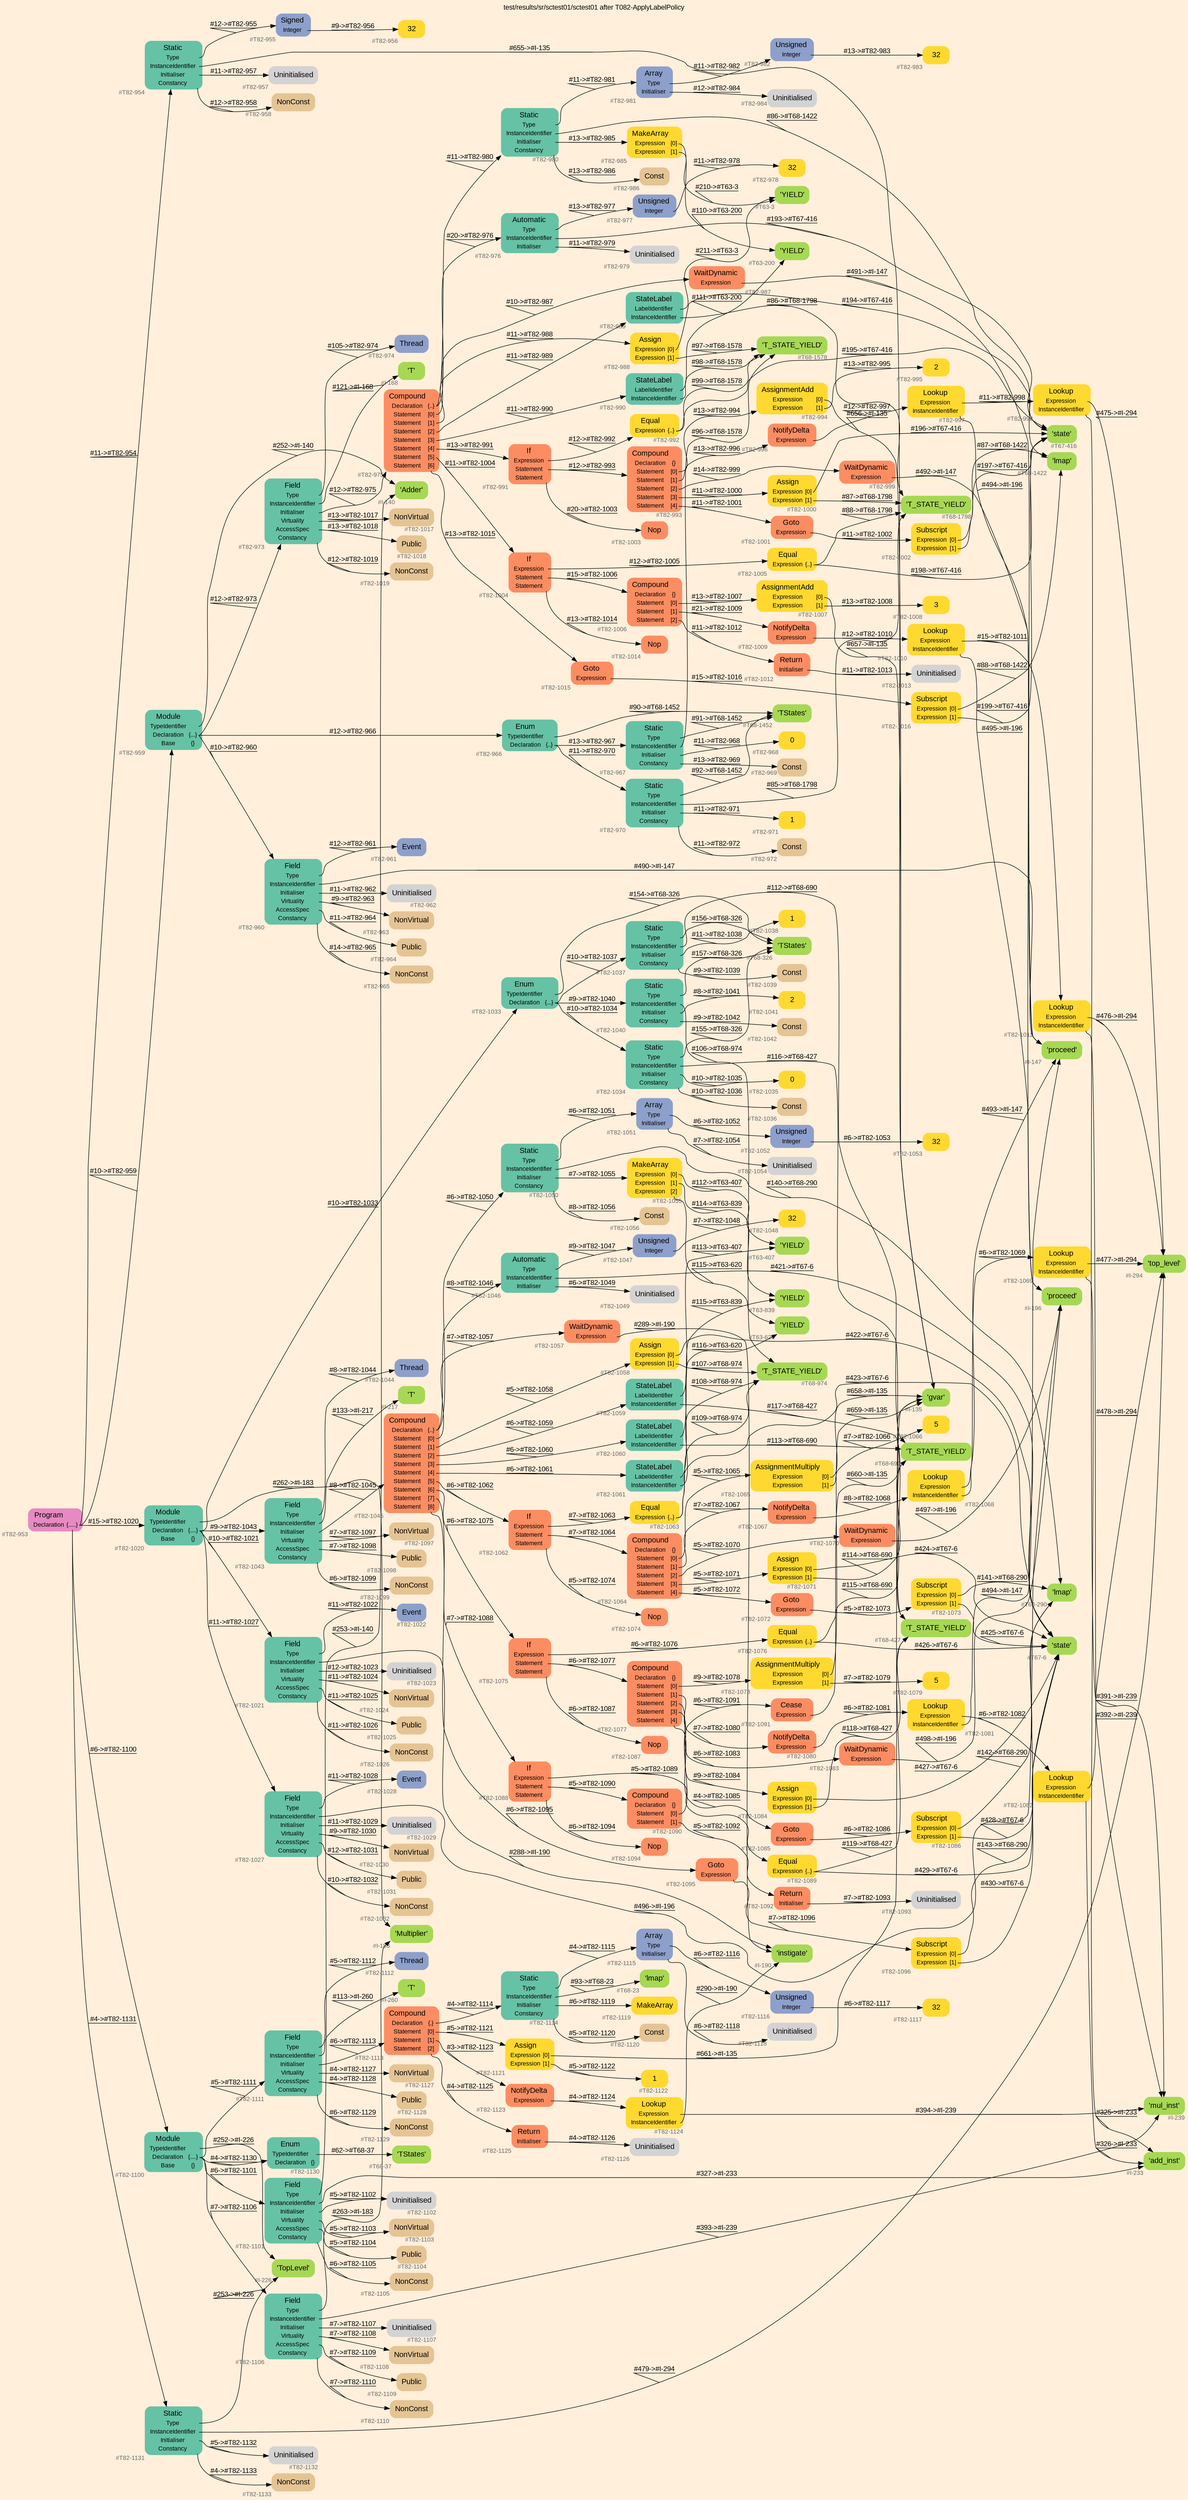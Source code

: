 digraph "test/results/sr/sctest01/sctest01 after T082-ApplyLabelPolicy" {
label = "test/results/sr/sctest01/sctest01 after T082-ApplyLabelPolicy"
labelloc = t
graph [
    rankdir = "LR"
    ranksep = 0.3
    bgcolor = antiquewhite1
    color = black
    fontcolor = black
    fontname = "Arial"
];
node [
    fontname = "Arial"
];
edge [
    fontname = "Arial"
];

// -------------------- node figure --------------------
// -------- block #T82-953 ----------
"#T82-953" [
    fillcolor = "/set28/4"
    xlabel = "#T82-953"
    fontsize = "12"
    fontcolor = grey40
    shape = "plaintext"
    label = <<TABLE BORDER="0" CELLBORDER="0" CELLSPACING="0">
     <TR><TD><FONT COLOR="black" POINT-SIZE="15">Program</FONT></TD></TR>
     <TR><TD><FONT COLOR="black" POINT-SIZE="12">Declaration</FONT></TD><TD PORT="port0"><FONT COLOR="black" POINT-SIZE="12">{.....}</FONT></TD></TR>
    </TABLE>>
    style = "rounded,filled"
];

// -------- block #T82-954 ----------
"#T82-954" [
    fillcolor = "/set28/1"
    xlabel = "#T82-954"
    fontsize = "12"
    fontcolor = grey40
    shape = "plaintext"
    label = <<TABLE BORDER="0" CELLBORDER="0" CELLSPACING="0">
     <TR><TD><FONT COLOR="black" POINT-SIZE="15">Static</FONT></TD></TR>
     <TR><TD><FONT COLOR="black" POINT-SIZE="12">Type</FONT></TD><TD PORT="port0"></TD></TR>
     <TR><TD><FONT COLOR="black" POINT-SIZE="12">InstanceIdentifier</FONT></TD><TD PORT="port1"></TD></TR>
     <TR><TD><FONT COLOR="black" POINT-SIZE="12">Initialiser</FONT></TD><TD PORT="port2"></TD></TR>
     <TR><TD><FONT COLOR="black" POINT-SIZE="12">Constancy</FONT></TD><TD PORT="port3"></TD></TR>
    </TABLE>>
    style = "rounded,filled"
];

// -------- block #T82-955 ----------
"#T82-955" [
    fillcolor = "/set28/3"
    xlabel = "#T82-955"
    fontsize = "12"
    fontcolor = grey40
    shape = "plaintext"
    label = <<TABLE BORDER="0" CELLBORDER="0" CELLSPACING="0">
     <TR><TD><FONT COLOR="black" POINT-SIZE="15">Signed</FONT></TD></TR>
     <TR><TD><FONT COLOR="black" POINT-SIZE="12">Integer</FONT></TD><TD PORT="port0"></TD></TR>
    </TABLE>>
    style = "rounded,filled"
];

// -------- block #T82-956 ----------
"#T82-956" [
    fillcolor = "/set28/6"
    xlabel = "#T82-956"
    fontsize = "12"
    fontcolor = grey40
    shape = "plaintext"
    label = <<TABLE BORDER="0" CELLBORDER="0" CELLSPACING="0">
     <TR><TD><FONT COLOR="black" POINT-SIZE="15">32</FONT></TD></TR>
    </TABLE>>
    style = "rounded,filled"
];

// -------- block #I-135 ----------
"#I-135" [
    fillcolor = "/set28/5"
    xlabel = "#I-135"
    fontsize = "12"
    fontcolor = grey40
    shape = "plaintext"
    label = <<TABLE BORDER="0" CELLBORDER="0" CELLSPACING="0">
     <TR><TD><FONT COLOR="black" POINT-SIZE="15">'gvar'</FONT></TD></TR>
    </TABLE>>
    style = "rounded,filled"
];

// -------- block #T82-957 ----------
"#T82-957" [
    xlabel = "#T82-957"
    fontsize = "12"
    fontcolor = grey40
    shape = "plaintext"
    label = <<TABLE BORDER="0" CELLBORDER="0" CELLSPACING="0">
     <TR><TD><FONT COLOR="black" POINT-SIZE="15">Uninitialised</FONT></TD></TR>
    </TABLE>>
    style = "rounded,filled"
];

// -------- block #T82-958 ----------
"#T82-958" [
    fillcolor = "/set28/7"
    xlabel = "#T82-958"
    fontsize = "12"
    fontcolor = grey40
    shape = "plaintext"
    label = <<TABLE BORDER="0" CELLBORDER="0" CELLSPACING="0">
     <TR><TD><FONT COLOR="black" POINT-SIZE="15">NonConst</FONT></TD></TR>
    </TABLE>>
    style = "rounded,filled"
];

// -------- block #T82-959 ----------
"#T82-959" [
    fillcolor = "/set28/1"
    xlabel = "#T82-959"
    fontsize = "12"
    fontcolor = grey40
    shape = "plaintext"
    label = <<TABLE BORDER="0" CELLBORDER="0" CELLSPACING="0">
     <TR><TD><FONT COLOR="black" POINT-SIZE="15">Module</FONT></TD></TR>
     <TR><TD><FONT COLOR="black" POINT-SIZE="12">TypeIdentifier</FONT></TD><TD PORT="port0"></TD></TR>
     <TR><TD><FONT COLOR="black" POINT-SIZE="12">Declaration</FONT></TD><TD PORT="port1"><FONT COLOR="black" POINT-SIZE="12">{...}</FONT></TD></TR>
     <TR><TD><FONT COLOR="black" POINT-SIZE="12">Base</FONT></TD><TD PORT="port2"><FONT COLOR="black" POINT-SIZE="12">{}</FONT></TD></TR>
    </TABLE>>
    style = "rounded,filled"
];

// -------- block #I-140 ----------
"#I-140" [
    fillcolor = "/set28/5"
    xlabel = "#I-140"
    fontsize = "12"
    fontcolor = grey40
    shape = "plaintext"
    label = <<TABLE BORDER="0" CELLBORDER="0" CELLSPACING="0">
     <TR><TD><FONT COLOR="black" POINT-SIZE="15">'Adder'</FONT></TD></TR>
    </TABLE>>
    style = "rounded,filled"
];

// -------- block #T82-960 ----------
"#T82-960" [
    fillcolor = "/set28/1"
    xlabel = "#T82-960"
    fontsize = "12"
    fontcolor = grey40
    shape = "plaintext"
    label = <<TABLE BORDER="0" CELLBORDER="0" CELLSPACING="0">
     <TR><TD><FONT COLOR="black" POINT-SIZE="15">Field</FONT></TD></TR>
     <TR><TD><FONT COLOR="black" POINT-SIZE="12">Type</FONT></TD><TD PORT="port0"></TD></TR>
     <TR><TD><FONT COLOR="black" POINT-SIZE="12">InstanceIdentifier</FONT></TD><TD PORT="port1"></TD></TR>
     <TR><TD><FONT COLOR="black" POINT-SIZE="12">Initialiser</FONT></TD><TD PORT="port2"></TD></TR>
     <TR><TD><FONT COLOR="black" POINT-SIZE="12">Virtuality</FONT></TD><TD PORT="port3"></TD></TR>
     <TR><TD><FONT COLOR="black" POINT-SIZE="12">AccessSpec</FONT></TD><TD PORT="port4"></TD></TR>
     <TR><TD><FONT COLOR="black" POINT-SIZE="12">Constancy</FONT></TD><TD PORT="port5"></TD></TR>
    </TABLE>>
    style = "rounded,filled"
];

// -------- block #T82-961 ----------
"#T82-961" [
    fillcolor = "/set28/3"
    xlabel = "#T82-961"
    fontsize = "12"
    fontcolor = grey40
    shape = "plaintext"
    label = <<TABLE BORDER="0" CELLBORDER="0" CELLSPACING="0">
     <TR><TD><FONT COLOR="black" POINT-SIZE="15">Event</FONT></TD></TR>
    </TABLE>>
    style = "rounded,filled"
];

// -------- block #I-147 ----------
"#I-147" [
    fillcolor = "/set28/5"
    xlabel = "#I-147"
    fontsize = "12"
    fontcolor = grey40
    shape = "plaintext"
    label = <<TABLE BORDER="0" CELLBORDER="0" CELLSPACING="0">
     <TR><TD><FONT COLOR="black" POINT-SIZE="15">'proceed'</FONT></TD></TR>
    </TABLE>>
    style = "rounded,filled"
];

// -------- block #T82-962 ----------
"#T82-962" [
    xlabel = "#T82-962"
    fontsize = "12"
    fontcolor = grey40
    shape = "plaintext"
    label = <<TABLE BORDER="0" CELLBORDER="0" CELLSPACING="0">
     <TR><TD><FONT COLOR="black" POINT-SIZE="15">Uninitialised</FONT></TD></TR>
    </TABLE>>
    style = "rounded,filled"
];

// -------- block #T82-963 ----------
"#T82-963" [
    fillcolor = "/set28/7"
    xlabel = "#T82-963"
    fontsize = "12"
    fontcolor = grey40
    shape = "plaintext"
    label = <<TABLE BORDER="0" CELLBORDER="0" CELLSPACING="0">
     <TR><TD><FONT COLOR="black" POINT-SIZE="15">NonVirtual</FONT></TD></TR>
    </TABLE>>
    style = "rounded,filled"
];

// -------- block #T82-964 ----------
"#T82-964" [
    fillcolor = "/set28/7"
    xlabel = "#T82-964"
    fontsize = "12"
    fontcolor = grey40
    shape = "plaintext"
    label = <<TABLE BORDER="0" CELLBORDER="0" CELLSPACING="0">
     <TR><TD><FONT COLOR="black" POINT-SIZE="15">Public</FONT></TD></TR>
    </TABLE>>
    style = "rounded,filled"
];

// -------- block #T82-965 ----------
"#T82-965" [
    fillcolor = "/set28/7"
    xlabel = "#T82-965"
    fontsize = "12"
    fontcolor = grey40
    shape = "plaintext"
    label = <<TABLE BORDER="0" CELLBORDER="0" CELLSPACING="0">
     <TR><TD><FONT COLOR="black" POINT-SIZE="15">NonConst</FONT></TD></TR>
    </TABLE>>
    style = "rounded,filled"
];

// -------- block #T82-966 ----------
"#T82-966" [
    fillcolor = "/set28/1"
    xlabel = "#T82-966"
    fontsize = "12"
    fontcolor = grey40
    shape = "plaintext"
    label = <<TABLE BORDER="0" CELLBORDER="0" CELLSPACING="0">
     <TR><TD><FONT COLOR="black" POINT-SIZE="15">Enum</FONT></TD></TR>
     <TR><TD><FONT COLOR="black" POINT-SIZE="12">TypeIdentifier</FONT></TD><TD PORT="port0"></TD></TR>
     <TR><TD><FONT COLOR="black" POINT-SIZE="12">Declaration</FONT></TD><TD PORT="port1"><FONT COLOR="black" POINT-SIZE="12">{..}</FONT></TD></TR>
    </TABLE>>
    style = "rounded,filled"
];

// -------- block #T68-1452 ----------
"#T68-1452" [
    fillcolor = "/set28/5"
    xlabel = "#T68-1452"
    fontsize = "12"
    fontcolor = grey40
    shape = "plaintext"
    label = <<TABLE BORDER="0" CELLBORDER="0" CELLSPACING="0">
     <TR><TD><FONT COLOR="black" POINT-SIZE="15">'TStates'</FONT></TD></TR>
    </TABLE>>
    style = "rounded,filled"
];

// -------- block #T82-967 ----------
"#T82-967" [
    fillcolor = "/set28/1"
    xlabel = "#T82-967"
    fontsize = "12"
    fontcolor = grey40
    shape = "plaintext"
    label = <<TABLE BORDER="0" CELLBORDER="0" CELLSPACING="0">
     <TR><TD><FONT COLOR="black" POINT-SIZE="15">Static</FONT></TD></TR>
     <TR><TD><FONT COLOR="black" POINT-SIZE="12">Type</FONT></TD><TD PORT="port0"></TD></TR>
     <TR><TD><FONT COLOR="black" POINT-SIZE="12">InstanceIdentifier</FONT></TD><TD PORT="port1"></TD></TR>
     <TR><TD><FONT COLOR="black" POINT-SIZE="12">Initialiser</FONT></TD><TD PORT="port2"></TD></TR>
     <TR><TD><FONT COLOR="black" POINT-SIZE="12">Constancy</FONT></TD><TD PORT="port3"></TD></TR>
    </TABLE>>
    style = "rounded,filled"
];

// -------- block #T68-1578 ----------
"#T68-1578" [
    fillcolor = "/set28/5"
    xlabel = "#T68-1578"
    fontsize = "12"
    fontcolor = grey40
    shape = "plaintext"
    label = <<TABLE BORDER="0" CELLBORDER="0" CELLSPACING="0">
     <TR><TD><FONT COLOR="black" POINT-SIZE="15">'T_STATE_YIELD'</FONT></TD></TR>
    </TABLE>>
    style = "rounded,filled"
];

// -------- block #T82-968 ----------
"#T82-968" [
    fillcolor = "/set28/6"
    xlabel = "#T82-968"
    fontsize = "12"
    fontcolor = grey40
    shape = "plaintext"
    label = <<TABLE BORDER="0" CELLBORDER="0" CELLSPACING="0">
     <TR><TD><FONT COLOR="black" POINT-SIZE="15">0</FONT></TD></TR>
    </TABLE>>
    style = "rounded,filled"
];

// -------- block #T82-969 ----------
"#T82-969" [
    fillcolor = "/set28/7"
    xlabel = "#T82-969"
    fontsize = "12"
    fontcolor = grey40
    shape = "plaintext"
    label = <<TABLE BORDER="0" CELLBORDER="0" CELLSPACING="0">
     <TR><TD><FONT COLOR="black" POINT-SIZE="15">Const</FONT></TD></TR>
    </TABLE>>
    style = "rounded,filled"
];

// -------- block #T82-970 ----------
"#T82-970" [
    fillcolor = "/set28/1"
    xlabel = "#T82-970"
    fontsize = "12"
    fontcolor = grey40
    shape = "plaintext"
    label = <<TABLE BORDER="0" CELLBORDER="0" CELLSPACING="0">
     <TR><TD><FONT COLOR="black" POINT-SIZE="15">Static</FONT></TD></TR>
     <TR><TD><FONT COLOR="black" POINT-SIZE="12">Type</FONT></TD><TD PORT="port0"></TD></TR>
     <TR><TD><FONT COLOR="black" POINT-SIZE="12">InstanceIdentifier</FONT></TD><TD PORT="port1"></TD></TR>
     <TR><TD><FONT COLOR="black" POINT-SIZE="12">Initialiser</FONT></TD><TD PORT="port2"></TD></TR>
     <TR><TD><FONT COLOR="black" POINT-SIZE="12">Constancy</FONT></TD><TD PORT="port3"></TD></TR>
    </TABLE>>
    style = "rounded,filled"
];

// -------- block #T68-1798 ----------
"#T68-1798" [
    fillcolor = "/set28/5"
    xlabel = "#T68-1798"
    fontsize = "12"
    fontcolor = grey40
    shape = "plaintext"
    label = <<TABLE BORDER="0" CELLBORDER="0" CELLSPACING="0">
     <TR><TD><FONT COLOR="black" POINT-SIZE="15">'T_STATE_YIELD'</FONT></TD></TR>
    </TABLE>>
    style = "rounded,filled"
];

// -------- block #T82-971 ----------
"#T82-971" [
    fillcolor = "/set28/6"
    xlabel = "#T82-971"
    fontsize = "12"
    fontcolor = grey40
    shape = "plaintext"
    label = <<TABLE BORDER="0" CELLBORDER="0" CELLSPACING="0">
     <TR><TD><FONT COLOR="black" POINT-SIZE="15">1</FONT></TD></TR>
    </TABLE>>
    style = "rounded,filled"
];

// -------- block #T82-972 ----------
"#T82-972" [
    fillcolor = "/set28/7"
    xlabel = "#T82-972"
    fontsize = "12"
    fontcolor = grey40
    shape = "plaintext"
    label = <<TABLE BORDER="0" CELLBORDER="0" CELLSPACING="0">
     <TR><TD><FONT COLOR="black" POINT-SIZE="15">Const</FONT></TD></TR>
    </TABLE>>
    style = "rounded,filled"
];

// -------- block #T82-973 ----------
"#T82-973" [
    fillcolor = "/set28/1"
    xlabel = "#T82-973"
    fontsize = "12"
    fontcolor = grey40
    shape = "plaintext"
    label = <<TABLE BORDER="0" CELLBORDER="0" CELLSPACING="0">
     <TR><TD><FONT COLOR="black" POINT-SIZE="15">Field</FONT></TD></TR>
     <TR><TD><FONT COLOR="black" POINT-SIZE="12">Type</FONT></TD><TD PORT="port0"></TD></TR>
     <TR><TD><FONT COLOR="black" POINT-SIZE="12">InstanceIdentifier</FONT></TD><TD PORT="port1"></TD></TR>
     <TR><TD><FONT COLOR="black" POINT-SIZE="12">Initialiser</FONT></TD><TD PORT="port2"></TD></TR>
     <TR><TD><FONT COLOR="black" POINT-SIZE="12">Virtuality</FONT></TD><TD PORT="port3"></TD></TR>
     <TR><TD><FONT COLOR="black" POINT-SIZE="12">AccessSpec</FONT></TD><TD PORT="port4"></TD></TR>
     <TR><TD><FONT COLOR="black" POINT-SIZE="12">Constancy</FONT></TD><TD PORT="port5"></TD></TR>
    </TABLE>>
    style = "rounded,filled"
];

// -------- block #T82-974 ----------
"#T82-974" [
    fillcolor = "/set28/3"
    xlabel = "#T82-974"
    fontsize = "12"
    fontcolor = grey40
    shape = "plaintext"
    label = <<TABLE BORDER="0" CELLBORDER="0" CELLSPACING="0">
     <TR><TD><FONT COLOR="black" POINT-SIZE="15">Thread</FONT></TD></TR>
    </TABLE>>
    style = "rounded,filled"
];

// -------- block #I-168 ----------
"#I-168" [
    fillcolor = "/set28/5"
    xlabel = "#I-168"
    fontsize = "12"
    fontcolor = grey40
    shape = "plaintext"
    label = <<TABLE BORDER="0" CELLBORDER="0" CELLSPACING="0">
     <TR><TD><FONT COLOR="black" POINT-SIZE="15">'T'</FONT></TD></TR>
    </TABLE>>
    style = "rounded,filled"
];

// -------- block #T82-975 ----------
"#T82-975" [
    fillcolor = "/set28/2"
    xlabel = "#T82-975"
    fontsize = "12"
    fontcolor = grey40
    shape = "plaintext"
    label = <<TABLE BORDER="0" CELLBORDER="0" CELLSPACING="0">
     <TR><TD><FONT COLOR="black" POINT-SIZE="15">Compound</FONT></TD></TR>
     <TR><TD><FONT COLOR="black" POINT-SIZE="12">Declaration</FONT></TD><TD PORT="port0"><FONT COLOR="black" POINT-SIZE="12">{..}</FONT></TD></TR>
     <TR><TD><FONT COLOR="black" POINT-SIZE="12">Statement</FONT></TD><TD PORT="port1"><FONT COLOR="black" POINT-SIZE="12">[0]</FONT></TD></TR>
     <TR><TD><FONT COLOR="black" POINT-SIZE="12">Statement</FONT></TD><TD PORT="port2"><FONT COLOR="black" POINT-SIZE="12">[1]</FONT></TD></TR>
     <TR><TD><FONT COLOR="black" POINT-SIZE="12">Statement</FONT></TD><TD PORT="port3"><FONT COLOR="black" POINT-SIZE="12">[2]</FONT></TD></TR>
     <TR><TD><FONT COLOR="black" POINT-SIZE="12">Statement</FONT></TD><TD PORT="port4"><FONT COLOR="black" POINT-SIZE="12">[3]</FONT></TD></TR>
     <TR><TD><FONT COLOR="black" POINT-SIZE="12">Statement</FONT></TD><TD PORT="port5"><FONT COLOR="black" POINT-SIZE="12">[4]</FONT></TD></TR>
     <TR><TD><FONT COLOR="black" POINT-SIZE="12">Statement</FONT></TD><TD PORT="port6"><FONT COLOR="black" POINT-SIZE="12">[5]</FONT></TD></TR>
     <TR><TD><FONT COLOR="black" POINT-SIZE="12">Statement</FONT></TD><TD PORT="port7"><FONT COLOR="black" POINT-SIZE="12">[6]</FONT></TD></TR>
    </TABLE>>
    style = "rounded,filled"
];

// -------- block #T82-976 ----------
"#T82-976" [
    fillcolor = "/set28/1"
    xlabel = "#T82-976"
    fontsize = "12"
    fontcolor = grey40
    shape = "plaintext"
    label = <<TABLE BORDER="0" CELLBORDER="0" CELLSPACING="0">
     <TR><TD><FONT COLOR="black" POINT-SIZE="15">Automatic</FONT></TD></TR>
     <TR><TD><FONT COLOR="black" POINT-SIZE="12">Type</FONT></TD><TD PORT="port0"></TD></TR>
     <TR><TD><FONT COLOR="black" POINT-SIZE="12">InstanceIdentifier</FONT></TD><TD PORT="port1"></TD></TR>
     <TR><TD><FONT COLOR="black" POINT-SIZE="12">Initialiser</FONT></TD><TD PORT="port2"></TD></TR>
    </TABLE>>
    style = "rounded,filled"
];

// -------- block #T82-977 ----------
"#T82-977" [
    fillcolor = "/set28/3"
    xlabel = "#T82-977"
    fontsize = "12"
    fontcolor = grey40
    shape = "plaintext"
    label = <<TABLE BORDER="0" CELLBORDER="0" CELLSPACING="0">
     <TR><TD><FONT COLOR="black" POINT-SIZE="15">Unsigned</FONT></TD></TR>
     <TR><TD><FONT COLOR="black" POINT-SIZE="12">Integer</FONT></TD><TD PORT="port0"></TD></TR>
    </TABLE>>
    style = "rounded,filled"
];

// -------- block #T82-978 ----------
"#T82-978" [
    fillcolor = "/set28/6"
    xlabel = "#T82-978"
    fontsize = "12"
    fontcolor = grey40
    shape = "plaintext"
    label = <<TABLE BORDER="0" CELLBORDER="0" CELLSPACING="0">
     <TR><TD><FONT COLOR="black" POINT-SIZE="15">32</FONT></TD></TR>
    </TABLE>>
    style = "rounded,filled"
];

// -------- block #T67-416 ----------
"#T67-416" [
    fillcolor = "/set28/5"
    xlabel = "#T67-416"
    fontsize = "12"
    fontcolor = grey40
    shape = "plaintext"
    label = <<TABLE BORDER="0" CELLBORDER="0" CELLSPACING="0">
     <TR><TD><FONT COLOR="black" POINT-SIZE="15">'state'</FONT></TD></TR>
    </TABLE>>
    style = "rounded,filled"
];

// -------- block #T82-979 ----------
"#T82-979" [
    xlabel = "#T82-979"
    fontsize = "12"
    fontcolor = grey40
    shape = "plaintext"
    label = <<TABLE BORDER="0" CELLBORDER="0" CELLSPACING="0">
     <TR><TD><FONT COLOR="black" POINT-SIZE="15">Uninitialised</FONT></TD></TR>
    </TABLE>>
    style = "rounded,filled"
];

// -------- block #T82-980 ----------
"#T82-980" [
    fillcolor = "/set28/1"
    xlabel = "#T82-980"
    fontsize = "12"
    fontcolor = grey40
    shape = "plaintext"
    label = <<TABLE BORDER="0" CELLBORDER="0" CELLSPACING="0">
     <TR><TD><FONT COLOR="black" POINT-SIZE="15">Static</FONT></TD></TR>
     <TR><TD><FONT COLOR="black" POINT-SIZE="12">Type</FONT></TD><TD PORT="port0"></TD></TR>
     <TR><TD><FONT COLOR="black" POINT-SIZE="12">InstanceIdentifier</FONT></TD><TD PORT="port1"></TD></TR>
     <TR><TD><FONT COLOR="black" POINT-SIZE="12">Initialiser</FONT></TD><TD PORT="port2"></TD></TR>
     <TR><TD><FONT COLOR="black" POINT-SIZE="12">Constancy</FONT></TD><TD PORT="port3"></TD></TR>
    </TABLE>>
    style = "rounded,filled"
];

// -------- block #T82-981 ----------
"#T82-981" [
    fillcolor = "/set28/3"
    xlabel = "#T82-981"
    fontsize = "12"
    fontcolor = grey40
    shape = "plaintext"
    label = <<TABLE BORDER="0" CELLBORDER="0" CELLSPACING="0">
     <TR><TD><FONT COLOR="black" POINT-SIZE="15">Array</FONT></TD></TR>
     <TR><TD><FONT COLOR="black" POINT-SIZE="12">Type</FONT></TD><TD PORT="port0"></TD></TR>
     <TR><TD><FONT COLOR="black" POINT-SIZE="12">Initialiser</FONT></TD><TD PORT="port1"></TD></TR>
    </TABLE>>
    style = "rounded,filled"
];

// -------- block #T82-982 ----------
"#T82-982" [
    fillcolor = "/set28/3"
    xlabel = "#T82-982"
    fontsize = "12"
    fontcolor = grey40
    shape = "plaintext"
    label = <<TABLE BORDER="0" CELLBORDER="0" CELLSPACING="0">
     <TR><TD><FONT COLOR="black" POINT-SIZE="15">Unsigned</FONT></TD></TR>
     <TR><TD><FONT COLOR="black" POINT-SIZE="12">Integer</FONT></TD><TD PORT="port0"></TD></TR>
    </TABLE>>
    style = "rounded,filled"
];

// -------- block #T82-983 ----------
"#T82-983" [
    fillcolor = "/set28/6"
    xlabel = "#T82-983"
    fontsize = "12"
    fontcolor = grey40
    shape = "plaintext"
    label = <<TABLE BORDER="0" CELLBORDER="0" CELLSPACING="0">
     <TR><TD><FONT COLOR="black" POINT-SIZE="15">32</FONT></TD></TR>
    </TABLE>>
    style = "rounded,filled"
];

// -------- block #T82-984 ----------
"#T82-984" [
    xlabel = "#T82-984"
    fontsize = "12"
    fontcolor = grey40
    shape = "plaintext"
    label = <<TABLE BORDER="0" CELLBORDER="0" CELLSPACING="0">
     <TR><TD><FONT COLOR="black" POINT-SIZE="15">Uninitialised</FONT></TD></TR>
    </TABLE>>
    style = "rounded,filled"
];

// -------- block #T68-1422 ----------
"#T68-1422" [
    fillcolor = "/set28/5"
    xlabel = "#T68-1422"
    fontsize = "12"
    fontcolor = grey40
    shape = "plaintext"
    label = <<TABLE BORDER="0" CELLBORDER="0" CELLSPACING="0">
     <TR><TD><FONT COLOR="black" POINT-SIZE="15">'lmap'</FONT></TD></TR>
    </TABLE>>
    style = "rounded,filled"
];

// -------- block #T82-985 ----------
"#T82-985" [
    fillcolor = "/set28/6"
    xlabel = "#T82-985"
    fontsize = "12"
    fontcolor = grey40
    shape = "plaintext"
    label = <<TABLE BORDER="0" CELLBORDER="0" CELLSPACING="0">
     <TR><TD><FONT COLOR="black" POINT-SIZE="15">MakeArray</FONT></TD></TR>
     <TR><TD><FONT COLOR="black" POINT-SIZE="12">Expression</FONT></TD><TD PORT="port0"><FONT COLOR="black" POINT-SIZE="12">[0]</FONT></TD></TR>
     <TR><TD><FONT COLOR="black" POINT-SIZE="12">Expression</FONT></TD><TD PORT="port1"><FONT COLOR="black" POINT-SIZE="12">[1]</FONT></TD></TR>
    </TABLE>>
    style = "rounded,filled"
];

// -------- block #T63-200 ----------
"#T63-200" [
    fillcolor = "/set28/5"
    xlabel = "#T63-200"
    fontsize = "12"
    fontcolor = grey40
    shape = "plaintext"
    label = <<TABLE BORDER="0" CELLBORDER="0" CELLSPACING="0">
     <TR><TD><FONT COLOR="black" POINT-SIZE="15">'YIELD'</FONT></TD></TR>
    </TABLE>>
    style = "rounded,filled"
];

// -------- block #T63-3 ----------
"#T63-3" [
    fillcolor = "/set28/5"
    xlabel = "#T63-3"
    fontsize = "12"
    fontcolor = grey40
    shape = "plaintext"
    label = <<TABLE BORDER="0" CELLBORDER="0" CELLSPACING="0">
     <TR><TD><FONT COLOR="black" POINT-SIZE="15">'YIELD'</FONT></TD></TR>
    </TABLE>>
    style = "rounded,filled"
];

// -------- block #T82-986 ----------
"#T82-986" [
    fillcolor = "/set28/7"
    xlabel = "#T82-986"
    fontsize = "12"
    fontcolor = grey40
    shape = "plaintext"
    label = <<TABLE BORDER="0" CELLBORDER="0" CELLSPACING="0">
     <TR><TD><FONT COLOR="black" POINT-SIZE="15">Const</FONT></TD></TR>
    </TABLE>>
    style = "rounded,filled"
];

// -------- block #T82-987 ----------
"#T82-987" [
    fillcolor = "/set28/2"
    xlabel = "#T82-987"
    fontsize = "12"
    fontcolor = grey40
    shape = "plaintext"
    label = <<TABLE BORDER="0" CELLBORDER="0" CELLSPACING="0">
     <TR><TD><FONT COLOR="black" POINT-SIZE="15">WaitDynamic</FONT></TD></TR>
     <TR><TD><FONT COLOR="black" POINT-SIZE="12">Expression</FONT></TD><TD PORT="port0"></TD></TR>
    </TABLE>>
    style = "rounded,filled"
];

// -------- block #T82-988 ----------
"#T82-988" [
    fillcolor = "/set28/6"
    xlabel = "#T82-988"
    fontsize = "12"
    fontcolor = grey40
    shape = "plaintext"
    label = <<TABLE BORDER="0" CELLBORDER="0" CELLSPACING="0">
     <TR><TD><FONT COLOR="black" POINT-SIZE="15">Assign</FONT></TD></TR>
     <TR><TD><FONT COLOR="black" POINT-SIZE="12">Expression</FONT></TD><TD PORT="port0"><FONT COLOR="black" POINT-SIZE="12">[0]</FONT></TD></TR>
     <TR><TD><FONT COLOR="black" POINT-SIZE="12">Expression</FONT></TD><TD PORT="port1"><FONT COLOR="black" POINT-SIZE="12">[1]</FONT></TD></TR>
    </TABLE>>
    style = "rounded,filled"
];

// -------- block #T82-989 ----------
"#T82-989" [
    fillcolor = "/set28/1"
    xlabel = "#T82-989"
    fontsize = "12"
    fontcolor = grey40
    shape = "plaintext"
    label = <<TABLE BORDER="0" CELLBORDER="0" CELLSPACING="0">
     <TR><TD><FONT COLOR="black" POINT-SIZE="15">StateLabel</FONT></TD></TR>
     <TR><TD><FONT COLOR="black" POINT-SIZE="12">LabelIdentifier</FONT></TD><TD PORT="port0"></TD></TR>
     <TR><TD><FONT COLOR="black" POINT-SIZE="12">InstanceIdentifier</FONT></TD><TD PORT="port1"></TD></TR>
    </TABLE>>
    style = "rounded,filled"
];

// -------- block #T82-990 ----------
"#T82-990" [
    fillcolor = "/set28/1"
    xlabel = "#T82-990"
    fontsize = "12"
    fontcolor = grey40
    shape = "plaintext"
    label = <<TABLE BORDER="0" CELLBORDER="0" CELLSPACING="0">
     <TR><TD><FONT COLOR="black" POINT-SIZE="15">StateLabel</FONT></TD></TR>
     <TR><TD><FONT COLOR="black" POINT-SIZE="12">LabelIdentifier</FONT></TD><TD PORT="port0"></TD></TR>
     <TR><TD><FONT COLOR="black" POINT-SIZE="12">InstanceIdentifier</FONT></TD><TD PORT="port1"></TD></TR>
    </TABLE>>
    style = "rounded,filled"
];

// -------- block #T82-991 ----------
"#T82-991" [
    fillcolor = "/set28/2"
    xlabel = "#T82-991"
    fontsize = "12"
    fontcolor = grey40
    shape = "plaintext"
    label = <<TABLE BORDER="0" CELLBORDER="0" CELLSPACING="0">
     <TR><TD><FONT COLOR="black" POINT-SIZE="15">If</FONT></TD></TR>
     <TR><TD><FONT COLOR="black" POINT-SIZE="12">Expression</FONT></TD><TD PORT="port0"></TD></TR>
     <TR><TD><FONT COLOR="black" POINT-SIZE="12">Statement</FONT></TD><TD PORT="port1"></TD></TR>
     <TR><TD><FONT COLOR="black" POINT-SIZE="12">Statement</FONT></TD><TD PORT="port2"></TD></TR>
    </TABLE>>
    style = "rounded,filled"
];

// -------- block #T82-992 ----------
"#T82-992" [
    fillcolor = "/set28/6"
    xlabel = "#T82-992"
    fontsize = "12"
    fontcolor = grey40
    shape = "plaintext"
    label = <<TABLE BORDER="0" CELLBORDER="0" CELLSPACING="0">
     <TR><TD><FONT COLOR="black" POINT-SIZE="15">Equal</FONT></TD></TR>
     <TR><TD><FONT COLOR="black" POINT-SIZE="12">Expression</FONT></TD><TD PORT="port0"><FONT COLOR="black" POINT-SIZE="12">{..}</FONT></TD></TR>
    </TABLE>>
    style = "rounded,filled"
];

// -------- block #T82-993 ----------
"#T82-993" [
    fillcolor = "/set28/2"
    xlabel = "#T82-993"
    fontsize = "12"
    fontcolor = grey40
    shape = "plaintext"
    label = <<TABLE BORDER="0" CELLBORDER="0" CELLSPACING="0">
     <TR><TD><FONT COLOR="black" POINT-SIZE="15">Compound</FONT></TD></TR>
     <TR><TD><FONT COLOR="black" POINT-SIZE="12">Declaration</FONT></TD><TD PORT="port0"><FONT COLOR="black" POINT-SIZE="12">{}</FONT></TD></TR>
     <TR><TD><FONT COLOR="black" POINT-SIZE="12">Statement</FONT></TD><TD PORT="port1"><FONT COLOR="black" POINT-SIZE="12">[0]</FONT></TD></TR>
     <TR><TD><FONT COLOR="black" POINT-SIZE="12">Statement</FONT></TD><TD PORT="port2"><FONT COLOR="black" POINT-SIZE="12">[1]</FONT></TD></TR>
     <TR><TD><FONT COLOR="black" POINT-SIZE="12">Statement</FONT></TD><TD PORT="port3"><FONT COLOR="black" POINT-SIZE="12">[2]</FONT></TD></TR>
     <TR><TD><FONT COLOR="black" POINT-SIZE="12">Statement</FONT></TD><TD PORT="port4"><FONT COLOR="black" POINT-SIZE="12">[3]</FONT></TD></TR>
     <TR><TD><FONT COLOR="black" POINT-SIZE="12">Statement</FONT></TD><TD PORT="port5"><FONT COLOR="black" POINT-SIZE="12">[4]</FONT></TD></TR>
    </TABLE>>
    style = "rounded,filled"
];

// -------- block #T82-994 ----------
"#T82-994" [
    fillcolor = "/set28/6"
    xlabel = "#T82-994"
    fontsize = "12"
    fontcolor = grey40
    shape = "plaintext"
    label = <<TABLE BORDER="0" CELLBORDER="0" CELLSPACING="0">
     <TR><TD><FONT COLOR="black" POINT-SIZE="15">AssignmentAdd</FONT></TD></TR>
     <TR><TD><FONT COLOR="black" POINT-SIZE="12">Expression</FONT></TD><TD PORT="port0"><FONT COLOR="black" POINT-SIZE="12">[0]</FONT></TD></TR>
     <TR><TD><FONT COLOR="black" POINT-SIZE="12">Expression</FONT></TD><TD PORT="port1"><FONT COLOR="black" POINT-SIZE="12">[1]</FONT></TD></TR>
    </TABLE>>
    style = "rounded,filled"
];

// -------- block #T82-995 ----------
"#T82-995" [
    fillcolor = "/set28/6"
    xlabel = "#T82-995"
    fontsize = "12"
    fontcolor = grey40
    shape = "plaintext"
    label = <<TABLE BORDER="0" CELLBORDER="0" CELLSPACING="0">
     <TR><TD><FONT COLOR="black" POINT-SIZE="15">2</FONT></TD></TR>
    </TABLE>>
    style = "rounded,filled"
];

// -------- block #T82-996 ----------
"#T82-996" [
    fillcolor = "/set28/2"
    xlabel = "#T82-996"
    fontsize = "12"
    fontcolor = grey40
    shape = "plaintext"
    label = <<TABLE BORDER="0" CELLBORDER="0" CELLSPACING="0">
     <TR><TD><FONT COLOR="black" POINT-SIZE="15">NotifyDelta</FONT></TD></TR>
     <TR><TD><FONT COLOR="black" POINT-SIZE="12">Expression</FONT></TD><TD PORT="port0"></TD></TR>
    </TABLE>>
    style = "rounded,filled"
];

// -------- block #T82-997 ----------
"#T82-997" [
    fillcolor = "/set28/6"
    xlabel = "#T82-997"
    fontsize = "12"
    fontcolor = grey40
    shape = "plaintext"
    label = <<TABLE BORDER="0" CELLBORDER="0" CELLSPACING="0">
     <TR><TD><FONT COLOR="black" POINT-SIZE="15">Lookup</FONT></TD></TR>
     <TR><TD><FONT COLOR="black" POINT-SIZE="12">Expression</FONT></TD><TD PORT="port0"></TD></TR>
     <TR><TD><FONT COLOR="black" POINT-SIZE="12">InstanceIdentifier</FONT></TD><TD PORT="port1"></TD></TR>
    </TABLE>>
    style = "rounded,filled"
];

// -------- block #T82-998 ----------
"#T82-998" [
    fillcolor = "/set28/6"
    xlabel = "#T82-998"
    fontsize = "12"
    fontcolor = grey40
    shape = "plaintext"
    label = <<TABLE BORDER="0" CELLBORDER="0" CELLSPACING="0">
     <TR><TD><FONT COLOR="black" POINT-SIZE="15">Lookup</FONT></TD></TR>
     <TR><TD><FONT COLOR="black" POINT-SIZE="12">Expression</FONT></TD><TD PORT="port0"></TD></TR>
     <TR><TD><FONT COLOR="black" POINT-SIZE="12">InstanceIdentifier</FONT></TD><TD PORT="port1"></TD></TR>
    </TABLE>>
    style = "rounded,filled"
];

// -------- block #I-294 ----------
"#I-294" [
    fillcolor = "/set28/5"
    xlabel = "#I-294"
    fontsize = "12"
    fontcolor = grey40
    shape = "plaintext"
    label = <<TABLE BORDER="0" CELLBORDER="0" CELLSPACING="0">
     <TR><TD><FONT COLOR="black" POINT-SIZE="15">'top_level'</FONT></TD></TR>
    </TABLE>>
    style = "rounded,filled"
];

// -------- block #I-239 ----------
"#I-239" [
    fillcolor = "/set28/5"
    xlabel = "#I-239"
    fontsize = "12"
    fontcolor = grey40
    shape = "plaintext"
    label = <<TABLE BORDER="0" CELLBORDER="0" CELLSPACING="0">
     <TR><TD><FONT COLOR="black" POINT-SIZE="15">'mul_inst'</FONT></TD></TR>
    </TABLE>>
    style = "rounded,filled"
];

// -------- block #I-196 ----------
"#I-196" [
    fillcolor = "/set28/5"
    xlabel = "#I-196"
    fontsize = "12"
    fontcolor = grey40
    shape = "plaintext"
    label = <<TABLE BORDER="0" CELLBORDER="0" CELLSPACING="0">
     <TR><TD><FONT COLOR="black" POINT-SIZE="15">'proceed'</FONT></TD></TR>
    </TABLE>>
    style = "rounded,filled"
];

// -------- block #T82-999 ----------
"#T82-999" [
    fillcolor = "/set28/2"
    xlabel = "#T82-999"
    fontsize = "12"
    fontcolor = grey40
    shape = "plaintext"
    label = <<TABLE BORDER="0" CELLBORDER="0" CELLSPACING="0">
     <TR><TD><FONT COLOR="black" POINT-SIZE="15">WaitDynamic</FONT></TD></TR>
     <TR><TD><FONT COLOR="black" POINT-SIZE="12">Expression</FONT></TD><TD PORT="port0"></TD></TR>
    </TABLE>>
    style = "rounded,filled"
];

// -------- block #T82-1000 ----------
"#T82-1000" [
    fillcolor = "/set28/6"
    xlabel = "#T82-1000"
    fontsize = "12"
    fontcolor = grey40
    shape = "plaintext"
    label = <<TABLE BORDER="0" CELLBORDER="0" CELLSPACING="0">
     <TR><TD><FONT COLOR="black" POINT-SIZE="15">Assign</FONT></TD></TR>
     <TR><TD><FONT COLOR="black" POINT-SIZE="12">Expression</FONT></TD><TD PORT="port0"><FONT COLOR="black" POINT-SIZE="12">[0]</FONT></TD></TR>
     <TR><TD><FONT COLOR="black" POINT-SIZE="12">Expression</FONT></TD><TD PORT="port1"><FONT COLOR="black" POINT-SIZE="12">[1]</FONT></TD></TR>
    </TABLE>>
    style = "rounded,filled"
];

// -------- block #T82-1001 ----------
"#T82-1001" [
    fillcolor = "/set28/2"
    xlabel = "#T82-1001"
    fontsize = "12"
    fontcolor = grey40
    shape = "plaintext"
    label = <<TABLE BORDER="0" CELLBORDER="0" CELLSPACING="0">
     <TR><TD><FONT COLOR="black" POINT-SIZE="15">Goto</FONT></TD></TR>
     <TR><TD><FONT COLOR="black" POINT-SIZE="12">Expression</FONT></TD><TD PORT="port0"></TD></TR>
    </TABLE>>
    style = "rounded,filled"
];

// -------- block #T82-1002 ----------
"#T82-1002" [
    fillcolor = "/set28/6"
    xlabel = "#T82-1002"
    fontsize = "12"
    fontcolor = grey40
    shape = "plaintext"
    label = <<TABLE BORDER="0" CELLBORDER="0" CELLSPACING="0">
     <TR><TD><FONT COLOR="black" POINT-SIZE="15">Subscript</FONT></TD></TR>
     <TR><TD><FONT COLOR="black" POINT-SIZE="12">Expression</FONT></TD><TD PORT="port0"><FONT COLOR="black" POINT-SIZE="12">[0]</FONT></TD></TR>
     <TR><TD><FONT COLOR="black" POINT-SIZE="12">Expression</FONT></TD><TD PORT="port1"><FONT COLOR="black" POINT-SIZE="12">[1]</FONT></TD></TR>
    </TABLE>>
    style = "rounded,filled"
];

// -------- block #T82-1003 ----------
"#T82-1003" [
    fillcolor = "/set28/2"
    xlabel = "#T82-1003"
    fontsize = "12"
    fontcolor = grey40
    shape = "plaintext"
    label = <<TABLE BORDER="0" CELLBORDER="0" CELLSPACING="0">
     <TR><TD><FONT COLOR="black" POINT-SIZE="15">Nop</FONT></TD></TR>
    </TABLE>>
    style = "rounded,filled"
];

// -------- block #T82-1004 ----------
"#T82-1004" [
    fillcolor = "/set28/2"
    xlabel = "#T82-1004"
    fontsize = "12"
    fontcolor = grey40
    shape = "plaintext"
    label = <<TABLE BORDER="0" CELLBORDER="0" CELLSPACING="0">
     <TR><TD><FONT COLOR="black" POINT-SIZE="15">If</FONT></TD></TR>
     <TR><TD><FONT COLOR="black" POINT-SIZE="12">Expression</FONT></TD><TD PORT="port0"></TD></TR>
     <TR><TD><FONT COLOR="black" POINT-SIZE="12">Statement</FONT></TD><TD PORT="port1"></TD></TR>
     <TR><TD><FONT COLOR="black" POINT-SIZE="12">Statement</FONT></TD><TD PORT="port2"></TD></TR>
    </TABLE>>
    style = "rounded,filled"
];

// -------- block #T82-1005 ----------
"#T82-1005" [
    fillcolor = "/set28/6"
    xlabel = "#T82-1005"
    fontsize = "12"
    fontcolor = grey40
    shape = "plaintext"
    label = <<TABLE BORDER="0" CELLBORDER="0" CELLSPACING="0">
     <TR><TD><FONT COLOR="black" POINT-SIZE="15">Equal</FONT></TD></TR>
     <TR><TD><FONT COLOR="black" POINT-SIZE="12">Expression</FONT></TD><TD PORT="port0"><FONT COLOR="black" POINT-SIZE="12">{..}</FONT></TD></TR>
    </TABLE>>
    style = "rounded,filled"
];

// -------- block #T82-1006 ----------
"#T82-1006" [
    fillcolor = "/set28/2"
    xlabel = "#T82-1006"
    fontsize = "12"
    fontcolor = grey40
    shape = "plaintext"
    label = <<TABLE BORDER="0" CELLBORDER="0" CELLSPACING="0">
     <TR><TD><FONT COLOR="black" POINT-SIZE="15">Compound</FONT></TD></TR>
     <TR><TD><FONT COLOR="black" POINT-SIZE="12">Declaration</FONT></TD><TD PORT="port0"><FONT COLOR="black" POINT-SIZE="12">{}</FONT></TD></TR>
     <TR><TD><FONT COLOR="black" POINT-SIZE="12">Statement</FONT></TD><TD PORT="port1"><FONT COLOR="black" POINT-SIZE="12">[0]</FONT></TD></TR>
     <TR><TD><FONT COLOR="black" POINT-SIZE="12">Statement</FONT></TD><TD PORT="port2"><FONT COLOR="black" POINT-SIZE="12">[1]</FONT></TD></TR>
     <TR><TD><FONT COLOR="black" POINT-SIZE="12">Statement</FONT></TD><TD PORT="port3"><FONT COLOR="black" POINT-SIZE="12">[2]</FONT></TD></TR>
    </TABLE>>
    style = "rounded,filled"
];

// -------- block #T82-1007 ----------
"#T82-1007" [
    fillcolor = "/set28/6"
    xlabel = "#T82-1007"
    fontsize = "12"
    fontcolor = grey40
    shape = "plaintext"
    label = <<TABLE BORDER="0" CELLBORDER="0" CELLSPACING="0">
     <TR><TD><FONT COLOR="black" POINT-SIZE="15">AssignmentAdd</FONT></TD></TR>
     <TR><TD><FONT COLOR="black" POINT-SIZE="12">Expression</FONT></TD><TD PORT="port0"><FONT COLOR="black" POINT-SIZE="12">[0]</FONT></TD></TR>
     <TR><TD><FONT COLOR="black" POINT-SIZE="12">Expression</FONT></TD><TD PORT="port1"><FONT COLOR="black" POINT-SIZE="12">[1]</FONT></TD></TR>
    </TABLE>>
    style = "rounded,filled"
];

// -------- block #T82-1008 ----------
"#T82-1008" [
    fillcolor = "/set28/6"
    xlabel = "#T82-1008"
    fontsize = "12"
    fontcolor = grey40
    shape = "plaintext"
    label = <<TABLE BORDER="0" CELLBORDER="0" CELLSPACING="0">
     <TR><TD><FONT COLOR="black" POINT-SIZE="15">3</FONT></TD></TR>
    </TABLE>>
    style = "rounded,filled"
];

// -------- block #T82-1009 ----------
"#T82-1009" [
    fillcolor = "/set28/2"
    xlabel = "#T82-1009"
    fontsize = "12"
    fontcolor = grey40
    shape = "plaintext"
    label = <<TABLE BORDER="0" CELLBORDER="0" CELLSPACING="0">
     <TR><TD><FONT COLOR="black" POINT-SIZE="15">NotifyDelta</FONT></TD></TR>
     <TR><TD><FONT COLOR="black" POINT-SIZE="12">Expression</FONT></TD><TD PORT="port0"></TD></TR>
    </TABLE>>
    style = "rounded,filled"
];

// -------- block #T82-1010 ----------
"#T82-1010" [
    fillcolor = "/set28/6"
    xlabel = "#T82-1010"
    fontsize = "12"
    fontcolor = grey40
    shape = "plaintext"
    label = <<TABLE BORDER="0" CELLBORDER="0" CELLSPACING="0">
     <TR><TD><FONT COLOR="black" POINT-SIZE="15">Lookup</FONT></TD></TR>
     <TR><TD><FONT COLOR="black" POINT-SIZE="12">Expression</FONT></TD><TD PORT="port0"></TD></TR>
     <TR><TD><FONT COLOR="black" POINT-SIZE="12">InstanceIdentifier</FONT></TD><TD PORT="port1"></TD></TR>
    </TABLE>>
    style = "rounded,filled"
];

// -------- block #T82-1011 ----------
"#T82-1011" [
    fillcolor = "/set28/6"
    xlabel = "#T82-1011"
    fontsize = "12"
    fontcolor = grey40
    shape = "plaintext"
    label = <<TABLE BORDER="0" CELLBORDER="0" CELLSPACING="0">
     <TR><TD><FONT COLOR="black" POINT-SIZE="15">Lookup</FONT></TD></TR>
     <TR><TD><FONT COLOR="black" POINT-SIZE="12">Expression</FONT></TD><TD PORT="port0"></TD></TR>
     <TR><TD><FONT COLOR="black" POINT-SIZE="12">InstanceIdentifier</FONT></TD><TD PORT="port1"></TD></TR>
    </TABLE>>
    style = "rounded,filled"
];

// -------- block #T82-1012 ----------
"#T82-1012" [
    fillcolor = "/set28/2"
    xlabel = "#T82-1012"
    fontsize = "12"
    fontcolor = grey40
    shape = "plaintext"
    label = <<TABLE BORDER="0" CELLBORDER="0" CELLSPACING="0">
     <TR><TD><FONT COLOR="black" POINT-SIZE="15">Return</FONT></TD></TR>
     <TR><TD><FONT COLOR="black" POINT-SIZE="12">Initialiser</FONT></TD><TD PORT="port0"></TD></TR>
    </TABLE>>
    style = "rounded,filled"
];

// -------- block #T82-1013 ----------
"#T82-1013" [
    xlabel = "#T82-1013"
    fontsize = "12"
    fontcolor = grey40
    shape = "plaintext"
    label = <<TABLE BORDER="0" CELLBORDER="0" CELLSPACING="0">
     <TR><TD><FONT COLOR="black" POINT-SIZE="15">Uninitialised</FONT></TD></TR>
    </TABLE>>
    style = "rounded,filled"
];

// -------- block #T82-1014 ----------
"#T82-1014" [
    fillcolor = "/set28/2"
    xlabel = "#T82-1014"
    fontsize = "12"
    fontcolor = grey40
    shape = "plaintext"
    label = <<TABLE BORDER="0" CELLBORDER="0" CELLSPACING="0">
     <TR><TD><FONT COLOR="black" POINT-SIZE="15">Nop</FONT></TD></TR>
    </TABLE>>
    style = "rounded,filled"
];

// -------- block #T82-1015 ----------
"#T82-1015" [
    fillcolor = "/set28/2"
    xlabel = "#T82-1015"
    fontsize = "12"
    fontcolor = grey40
    shape = "plaintext"
    label = <<TABLE BORDER="0" CELLBORDER="0" CELLSPACING="0">
     <TR><TD><FONT COLOR="black" POINT-SIZE="15">Goto</FONT></TD></TR>
     <TR><TD><FONT COLOR="black" POINT-SIZE="12">Expression</FONT></TD><TD PORT="port0"></TD></TR>
    </TABLE>>
    style = "rounded,filled"
];

// -------- block #T82-1016 ----------
"#T82-1016" [
    fillcolor = "/set28/6"
    xlabel = "#T82-1016"
    fontsize = "12"
    fontcolor = grey40
    shape = "plaintext"
    label = <<TABLE BORDER="0" CELLBORDER="0" CELLSPACING="0">
     <TR><TD><FONT COLOR="black" POINT-SIZE="15">Subscript</FONT></TD></TR>
     <TR><TD><FONT COLOR="black" POINT-SIZE="12">Expression</FONT></TD><TD PORT="port0"><FONT COLOR="black" POINT-SIZE="12">[0]</FONT></TD></TR>
     <TR><TD><FONT COLOR="black" POINT-SIZE="12">Expression</FONT></TD><TD PORT="port1"><FONT COLOR="black" POINT-SIZE="12">[1]</FONT></TD></TR>
    </TABLE>>
    style = "rounded,filled"
];

// -------- block #T82-1017 ----------
"#T82-1017" [
    fillcolor = "/set28/7"
    xlabel = "#T82-1017"
    fontsize = "12"
    fontcolor = grey40
    shape = "plaintext"
    label = <<TABLE BORDER="0" CELLBORDER="0" CELLSPACING="0">
     <TR><TD><FONT COLOR="black" POINT-SIZE="15">NonVirtual</FONT></TD></TR>
    </TABLE>>
    style = "rounded,filled"
];

// -------- block #T82-1018 ----------
"#T82-1018" [
    fillcolor = "/set28/7"
    xlabel = "#T82-1018"
    fontsize = "12"
    fontcolor = grey40
    shape = "plaintext"
    label = <<TABLE BORDER="0" CELLBORDER="0" CELLSPACING="0">
     <TR><TD><FONT COLOR="black" POINT-SIZE="15">Public</FONT></TD></TR>
    </TABLE>>
    style = "rounded,filled"
];

// -------- block #T82-1019 ----------
"#T82-1019" [
    fillcolor = "/set28/7"
    xlabel = "#T82-1019"
    fontsize = "12"
    fontcolor = grey40
    shape = "plaintext"
    label = <<TABLE BORDER="0" CELLBORDER="0" CELLSPACING="0">
     <TR><TD><FONT COLOR="black" POINT-SIZE="15">NonConst</FONT></TD></TR>
    </TABLE>>
    style = "rounded,filled"
];

// -------- block #T82-1020 ----------
"#T82-1020" [
    fillcolor = "/set28/1"
    xlabel = "#T82-1020"
    fontsize = "12"
    fontcolor = grey40
    shape = "plaintext"
    label = <<TABLE BORDER="0" CELLBORDER="0" CELLSPACING="0">
     <TR><TD><FONT COLOR="black" POINT-SIZE="15">Module</FONT></TD></TR>
     <TR><TD><FONT COLOR="black" POINT-SIZE="12">TypeIdentifier</FONT></TD><TD PORT="port0"></TD></TR>
     <TR><TD><FONT COLOR="black" POINT-SIZE="12">Declaration</FONT></TD><TD PORT="port1"><FONT COLOR="black" POINT-SIZE="12">{....}</FONT></TD></TR>
     <TR><TD><FONT COLOR="black" POINT-SIZE="12">Base</FONT></TD><TD PORT="port2"><FONT COLOR="black" POINT-SIZE="12">{}</FONT></TD></TR>
    </TABLE>>
    style = "rounded,filled"
];

// -------- block #I-183 ----------
"#I-183" [
    fillcolor = "/set28/5"
    xlabel = "#I-183"
    fontsize = "12"
    fontcolor = grey40
    shape = "plaintext"
    label = <<TABLE BORDER="0" CELLBORDER="0" CELLSPACING="0">
     <TR><TD><FONT COLOR="black" POINT-SIZE="15">'Multiplier'</FONT></TD></TR>
    </TABLE>>
    style = "rounded,filled"
];

// -------- block #T82-1021 ----------
"#T82-1021" [
    fillcolor = "/set28/1"
    xlabel = "#T82-1021"
    fontsize = "12"
    fontcolor = grey40
    shape = "plaintext"
    label = <<TABLE BORDER="0" CELLBORDER="0" CELLSPACING="0">
     <TR><TD><FONT COLOR="black" POINT-SIZE="15">Field</FONT></TD></TR>
     <TR><TD><FONT COLOR="black" POINT-SIZE="12">Type</FONT></TD><TD PORT="port0"></TD></TR>
     <TR><TD><FONT COLOR="black" POINT-SIZE="12">InstanceIdentifier</FONT></TD><TD PORT="port1"></TD></TR>
     <TR><TD><FONT COLOR="black" POINT-SIZE="12">Initialiser</FONT></TD><TD PORT="port2"></TD></TR>
     <TR><TD><FONT COLOR="black" POINT-SIZE="12">Virtuality</FONT></TD><TD PORT="port3"></TD></TR>
     <TR><TD><FONT COLOR="black" POINT-SIZE="12">AccessSpec</FONT></TD><TD PORT="port4"></TD></TR>
     <TR><TD><FONT COLOR="black" POINT-SIZE="12">Constancy</FONT></TD><TD PORT="port5"></TD></TR>
    </TABLE>>
    style = "rounded,filled"
];

// -------- block #T82-1022 ----------
"#T82-1022" [
    fillcolor = "/set28/3"
    xlabel = "#T82-1022"
    fontsize = "12"
    fontcolor = grey40
    shape = "plaintext"
    label = <<TABLE BORDER="0" CELLBORDER="0" CELLSPACING="0">
     <TR><TD><FONT COLOR="black" POINT-SIZE="15">Event</FONT></TD></TR>
    </TABLE>>
    style = "rounded,filled"
];

// -------- block #I-190 ----------
"#I-190" [
    fillcolor = "/set28/5"
    xlabel = "#I-190"
    fontsize = "12"
    fontcolor = grey40
    shape = "plaintext"
    label = <<TABLE BORDER="0" CELLBORDER="0" CELLSPACING="0">
     <TR><TD><FONT COLOR="black" POINT-SIZE="15">'instigate'</FONT></TD></TR>
    </TABLE>>
    style = "rounded,filled"
];

// -------- block #T82-1023 ----------
"#T82-1023" [
    xlabel = "#T82-1023"
    fontsize = "12"
    fontcolor = grey40
    shape = "plaintext"
    label = <<TABLE BORDER="0" CELLBORDER="0" CELLSPACING="0">
     <TR><TD><FONT COLOR="black" POINT-SIZE="15">Uninitialised</FONT></TD></TR>
    </TABLE>>
    style = "rounded,filled"
];

// -------- block #T82-1024 ----------
"#T82-1024" [
    fillcolor = "/set28/7"
    xlabel = "#T82-1024"
    fontsize = "12"
    fontcolor = grey40
    shape = "plaintext"
    label = <<TABLE BORDER="0" CELLBORDER="0" CELLSPACING="0">
     <TR><TD><FONT COLOR="black" POINT-SIZE="15">NonVirtual</FONT></TD></TR>
    </TABLE>>
    style = "rounded,filled"
];

// -------- block #T82-1025 ----------
"#T82-1025" [
    fillcolor = "/set28/7"
    xlabel = "#T82-1025"
    fontsize = "12"
    fontcolor = grey40
    shape = "plaintext"
    label = <<TABLE BORDER="0" CELLBORDER="0" CELLSPACING="0">
     <TR><TD><FONT COLOR="black" POINT-SIZE="15">Public</FONT></TD></TR>
    </TABLE>>
    style = "rounded,filled"
];

// -------- block #T82-1026 ----------
"#T82-1026" [
    fillcolor = "/set28/7"
    xlabel = "#T82-1026"
    fontsize = "12"
    fontcolor = grey40
    shape = "plaintext"
    label = <<TABLE BORDER="0" CELLBORDER="0" CELLSPACING="0">
     <TR><TD><FONT COLOR="black" POINT-SIZE="15">NonConst</FONT></TD></TR>
    </TABLE>>
    style = "rounded,filled"
];

// -------- block #T82-1027 ----------
"#T82-1027" [
    fillcolor = "/set28/1"
    xlabel = "#T82-1027"
    fontsize = "12"
    fontcolor = grey40
    shape = "plaintext"
    label = <<TABLE BORDER="0" CELLBORDER="0" CELLSPACING="0">
     <TR><TD><FONT COLOR="black" POINT-SIZE="15">Field</FONT></TD></TR>
     <TR><TD><FONT COLOR="black" POINT-SIZE="12">Type</FONT></TD><TD PORT="port0"></TD></TR>
     <TR><TD><FONT COLOR="black" POINT-SIZE="12">InstanceIdentifier</FONT></TD><TD PORT="port1"></TD></TR>
     <TR><TD><FONT COLOR="black" POINT-SIZE="12">Initialiser</FONT></TD><TD PORT="port2"></TD></TR>
     <TR><TD><FONT COLOR="black" POINT-SIZE="12">Virtuality</FONT></TD><TD PORT="port3"></TD></TR>
     <TR><TD><FONT COLOR="black" POINT-SIZE="12">AccessSpec</FONT></TD><TD PORT="port4"></TD></TR>
     <TR><TD><FONT COLOR="black" POINT-SIZE="12">Constancy</FONT></TD><TD PORT="port5"></TD></TR>
    </TABLE>>
    style = "rounded,filled"
];

// -------- block #T82-1028 ----------
"#T82-1028" [
    fillcolor = "/set28/3"
    xlabel = "#T82-1028"
    fontsize = "12"
    fontcolor = grey40
    shape = "plaintext"
    label = <<TABLE BORDER="0" CELLBORDER="0" CELLSPACING="0">
     <TR><TD><FONT COLOR="black" POINT-SIZE="15">Event</FONT></TD></TR>
    </TABLE>>
    style = "rounded,filled"
];

// -------- block #T82-1029 ----------
"#T82-1029" [
    xlabel = "#T82-1029"
    fontsize = "12"
    fontcolor = grey40
    shape = "plaintext"
    label = <<TABLE BORDER="0" CELLBORDER="0" CELLSPACING="0">
     <TR><TD><FONT COLOR="black" POINT-SIZE="15">Uninitialised</FONT></TD></TR>
    </TABLE>>
    style = "rounded,filled"
];

// -------- block #T82-1030 ----------
"#T82-1030" [
    fillcolor = "/set28/7"
    xlabel = "#T82-1030"
    fontsize = "12"
    fontcolor = grey40
    shape = "plaintext"
    label = <<TABLE BORDER="0" CELLBORDER="0" CELLSPACING="0">
     <TR><TD><FONT COLOR="black" POINT-SIZE="15">NonVirtual</FONT></TD></TR>
    </TABLE>>
    style = "rounded,filled"
];

// -------- block #T82-1031 ----------
"#T82-1031" [
    fillcolor = "/set28/7"
    xlabel = "#T82-1031"
    fontsize = "12"
    fontcolor = grey40
    shape = "plaintext"
    label = <<TABLE BORDER="0" CELLBORDER="0" CELLSPACING="0">
     <TR><TD><FONT COLOR="black" POINT-SIZE="15">Public</FONT></TD></TR>
    </TABLE>>
    style = "rounded,filled"
];

// -------- block #T82-1032 ----------
"#T82-1032" [
    fillcolor = "/set28/7"
    xlabel = "#T82-1032"
    fontsize = "12"
    fontcolor = grey40
    shape = "plaintext"
    label = <<TABLE BORDER="0" CELLBORDER="0" CELLSPACING="0">
     <TR><TD><FONT COLOR="black" POINT-SIZE="15">NonConst</FONT></TD></TR>
    </TABLE>>
    style = "rounded,filled"
];

// -------- block #T82-1033 ----------
"#T82-1033" [
    fillcolor = "/set28/1"
    xlabel = "#T82-1033"
    fontsize = "12"
    fontcolor = grey40
    shape = "plaintext"
    label = <<TABLE BORDER="0" CELLBORDER="0" CELLSPACING="0">
     <TR><TD><FONT COLOR="black" POINT-SIZE="15">Enum</FONT></TD></TR>
     <TR><TD><FONT COLOR="black" POINT-SIZE="12">TypeIdentifier</FONT></TD><TD PORT="port0"></TD></TR>
     <TR><TD><FONT COLOR="black" POINT-SIZE="12">Declaration</FONT></TD><TD PORT="port1"><FONT COLOR="black" POINT-SIZE="12">{...}</FONT></TD></TR>
    </TABLE>>
    style = "rounded,filled"
];

// -------- block #T68-326 ----------
"#T68-326" [
    fillcolor = "/set28/5"
    xlabel = "#T68-326"
    fontsize = "12"
    fontcolor = grey40
    shape = "plaintext"
    label = <<TABLE BORDER="0" CELLBORDER="0" CELLSPACING="0">
     <TR><TD><FONT COLOR="black" POINT-SIZE="15">'TStates'</FONT></TD></TR>
    </TABLE>>
    style = "rounded,filled"
];

// -------- block #T82-1034 ----------
"#T82-1034" [
    fillcolor = "/set28/1"
    xlabel = "#T82-1034"
    fontsize = "12"
    fontcolor = grey40
    shape = "plaintext"
    label = <<TABLE BORDER="0" CELLBORDER="0" CELLSPACING="0">
     <TR><TD><FONT COLOR="black" POINT-SIZE="15">Static</FONT></TD></TR>
     <TR><TD><FONT COLOR="black" POINT-SIZE="12">Type</FONT></TD><TD PORT="port0"></TD></TR>
     <TR><TD><FONT COLOR="black" POINT-SIZE="12">InstanceIdentifier</FONT></TD><TD PORT="port1"></TD></TR>
     <TR><TD><FONT COLOR="black" POINT-SIZE="12">Initialiser</FONT></TD><TD PORT="port2"></TD></TR>
     <TR><TD><FONT COLOR="black" POINT-SIZE="12">Constancy</FONT></TD><TD PORT="port3"></TD></TR>
    </TABLE>>
    style = "rounded,filled"
];

// -------- block #T68-427 ----------
"#T68-427" [
    fillcolor = "/set28/5"
    xlabel = "#T68-427"
    fontsize = "12"
    fontcolor = grey40
    shape = "plaintext"
    label = <<TABLE BORDER="0" CELLBORDER="0" CELLSPACING="0">
     <TR><TD><FONT COLOR="black" POINT-SIZE="15">'T_STATE_YIELD'</FONT></TD></TR>
    </TABLE>>
    style = "rounded,filled"
];

// -------- block #T82-1035 ----------
"#T82-1035" [
    fillcolor = "/set28/6"
    xlabel = "#T82-1035"
    fontsize = "12"
    fontcolor = grey40
    shape = "plaintext"
    label = <<TABLE BORDER="0" CELLBORDER="0" CELLSPACING="0">
     <TR><TD><FONT COLOR="black" POINT-SIZE="15">0</FONT></TD></TR>
    </TABLE>>
    style = "rounded,filled"
];

// -------- block #T82-1036 ----------
"#T82-1036" [
    fillcolor = "/set28/7"
    xlabel = "#T82-1036"
    fontsize = "12"
    fontcolor = grey40
    shape = "plaintext"
    label = <<TABLE BORDER="0" CELLBORDER="0" CELLSPACING="0">
     <TR><TD><FONT COLOR="black" POINT-SIZE="15">Const</FONT></TD></TR>
    </TABLE>>
    style = "rounded,filled"
];

// -------- block #T82-1037 ----------
"#T82-1037" [
    fillcolor = "/set28/1"
    xlabel = "#T82-1037"
    fontsize = "12"
    fontcolor = grey40
    shape = "plaintext"
    label = <<TABLE BORDER="0" CELLBORDER="0" CELLSPACING="0">
     <TR><TD><FONT COLOR="black" POINT-SIZE="15">Static</FONT></TD></TR>
     <TR><TD><FONT COLOR="black" POINT-SIZE="12">Type</FONT></TD><TD PORT="port0"></TD></TR>
     <TR><TD><FONT COLOR="black" POINT-SIZE="12">InstanceIdentifier</FONT></TD><TD PORT="port1"></TD></TR>
     <TR><TD><FONT COLOR="black" POINT-SIZE="12">Initialiser</FONT></TD><TD PORT="port2"></TD></TR>
     <TR><TD><FONT COLOR="black" POINT-SIZE="12">Constancy</FONT></TD><TD PORT="port3"></TD></TR>
    </TABLE>>
    style = "rounded,filled"
];

// -------- block #T68-690 ----------
"#T68-690" [
    fillcolor = "/set28/5"
    xlabel = "#T68-690"
    fontsize = "12"
    fontcolor = grey40
    shape = "plaintext"
    label = <<TABLE BORDER="0" CELLBORDER="0" CELLSPACING="0">
     <TR><TD><FONT COLOR="black" POINT-SIZE="15">'T_STATE_YIELD'</FONT></TD></TR>
    </TABLE>>
    style = "rounded,filled"
];

// -------- block #T82-1038 ----------
"#T82-1038" [
    fillcolor = "/set28/6"
    xlabel = "#T82-1038"
    fontsize = "12"
    fontcolor = grey40
    shape = "plaintext"
    label = <<TABLE BORDER="0" CELLBORDER="0" CELLSPACING="0">
     <TR><TD><FONT COLOR="black" POINT-SIZE="15">1</FONT></TD></TR>
    </TABLE>>
    style = "rounded,filled"
];

// -------- block #T82-1039 ----------
"#T82-1039" [
    fillcolor = "/set28/7"
    xlabel = "#T82-1039"
    fontsize = "12"
    fontcolor = grey40
    shape = "plaintext"
    label = <<TABLE BORDER="0" CELLBORDER="0" CELLSPACING="0">
     <TR><TD><FONT COLOR="black" POINT-SIZE="15">Const</FONT></TD></TR>
    </TABLE>>
    style = "rounded,filled"
];

// -------- block #T82-1040 ----------
"#T82-1040" [
    fillcolor = "/set28/1"
    xlabel = "#T82-1040"
    fontsize = "12"
    fontcolor = grey40
    shape = "plaintext"
    label = <<TABLE BORDER="0" CELLBORDER="0" CELLSPACING="0">
     <TR><TD><FONT COLOR="black" POINT-SIZE="15">Static</FONT></TD></TR>
     <TR><TD><FONT COLOR="black" POINT-SIZE="12">Type</FONT></TD><TD PORT="port0"></TD></TR>
     <TR><TD><FONT COLOR="black" POINT-SIZE="12">InstanceIdentifier</FONT></TD><TD PORT="port1"></TD></TR>
     <TR><TD><FONT COLOR="black" POINT-SIZE="12">Initialiser</FONT></TD><TD PORT="port2"></TD></TR>
     <TR><TD><FONT COLOR="black" POINT-SIZE="12">Constancy</FONT></TD><TD PORT="port3"></TD></TR>
    </TABLE>>
    style = "rounded,filled"
];

// -------- block #T68-974 ----------
"#T68-974" [
    fillcolor = "/set28/5"
    xlabel = "#T68-974"
    fontsize = "12"
    fontcolor = grey40
    shape = "plaintext"
    label = <<TABLE BORDER="0" CELLBORDER="0" CELLSPACING="0">
     <TR><TD><FONT COLOR="black" POINT-SIZE="15">'T_STATE_YIELD'</FONT></TD></TR>
    </TABLE>>
    style = "rounded,filled"
];

// -------- block #T82-1041 ----------
"#T82-1041" [
    fillcolor = "/set28/6"
    xlabel = "#T82-1041"
    fontsize = "12"
    fontcolor = grey40
    shape = "plaintext"
    label = <<TABLE BORDER="0" CELLBORDER="0" CELLSPACING="0">
     <TR><TD><FONT COLOR="black" POINT-SIZE="15">2</FONT></TD></TR>
    </TABLE>>
    style = "rounded,filled"
];

// -------- block #T82-1042 ----------
"#T82-1042" [
    fillcolor = "/set28/7"
    xlabel = "#T82-1042"
    fontsize = "12"
    fontcolor = grey40
    shape = "plaintext"
    label = <<TABLE BORDER="0" CELLBORDER="0" CELLSPACING="0">
     <TR><TD><FONT COLOR="black" POINT-SIZE="15">Const</FONT></TD></TR>
    </TABLE>>
    style = "rounded,filled"
];

// -------- block #T82-1043 ----------
"#T82-1043" [
    fillcolor = "/set28/1"
    xlabel = "#T82-1043"
    fontsize = "12"
    fontcolor = grey40
    shape = "plaintext"
    label = <<TABLE BORDER="0" CELLBORDER="0" CELLSPACING="0">
     <TR><TD><FONT COLOR="black" POINT-SIZE="15">Field</FONT></TD></TR>
     <TR><TD><FONT COLOR="black" POINT-SIZE="12">Type</FONT></TD><TD PORT="port0"></TD></TR>
     <TR><TD><FONT COLOR="black" POINT-SIZE="12">InstanceIdentifier</FONT></TD><TD PORT="port1"></TD></TR>
     <TR><TD><FONT COLOR="black" POINT-SIZE="12">Initialiser</FONT></TD><TD PORT="port2"></TD></TR>
     <TR><TD><FONT COLOR="black" POINT-SIZE="12">Virtuality</FONT></TD><TD PORT="port3"></TD></TR>
     <TR><TD><FONT COLOR="black" POINT-SIZE="12">AccessSpec</FONT></TD><TD PORT="port4"></TD></TR>
     <TR><TD><FONT COLOR="black" POINT-SIZE="12">Constancy</FONT></TD><TD PORT="port5"></TD></TR>
    </TABLE>>
    style = "rounded,filled"
];

// -------- block #T82-1044 ----------
"#T82-1044" [
    fillcolor = "/set28/3"
    xlabel = "#T82-1044"
    fontsize = "12"
    fontcolor = grey40
    shape = "plaintext"
    label = <<TABLE BORDER="0" CELLBORDER="0" CELLSPACING="0">
     <TR><TD><FONT COLOR="black" POINT-SIZE="15">Thread</FONT></TD></TR>
    </TABLE>>
    style = "rounded,filled"
];

// -------- block #I-217 ----------
"#I-217" [
    fillcolor = "/set28/5"
    xlabel = "#I-217"
    fontsize = "12"
    fontcolor = grey40
    shape = "plaintext"
    label = <<TABLE BORDER="0" CELLBORDER="0" CELLSPACING="0">
     <TR><TD><FONT COLOR="black" POINT-SIZE="15">'T'</FONT></TD></TR>
    </TABLE>>
    style = "rounded,filled"
];

// -------- block #T82-1045 ----------
"#T82-1045" [
    fillcolor = "/set28/2"
    xlabel = "#T82-1045"
    fontsize = "12"
    fontcolor = grey40
    shape = "plaintext"
    label = <<TABLE BORDER="0" CELLBORDER="0" CELLSPACING="0">
     <TR><TD><FONT COLOR="black" POINT-SIZE="15">Compound</FONT></TD></TR>
     <TR><TD><FONT COLOR="black" POINT-SIZE="12">Declaration</FONT></TD><TD PORT="port0"><FONT COLOR="black" POINT-SIZE="12">{..}</FONT></TD></TR>
     <TR><TD><FONT COLOR="black" POINT-SIZE="12">Statement</FONT></TD><TD PORT="port1"><FONT COLOR="black" POINT-SIZE="12">[0]</FONT></TD></TR>
     <TR><TD><FONT COLOR="black" POINT-SIZE="12">Statement</FONT></TD><TD PORT="port2"><FONT COLOR="black" POINT-SIZE="12">[1]</FONT></TD></TR>
     <TR><TD><FONT COLOR="black" POINT-SIZE="12">Statement</FONT></TD><TD PORT="port3"><FONT COLOR="black" POINT-SIZE="12">[2]</FONT></TD></TR>
     <TR><TD><FONT COLOR="black" POINT-SIZE="12">Statement</FONT></TD><TD PORT="port4"><FONT COLOR="black" POINT-SIZE="12">[3]</FONT></TD></TR>
     <TR><TD><FONT COLOR="black" POINT-SIZE="12">Statement</FONT></TD><TD PORT="port5"><FONT COLOR="black" POINT-SIZE="12">[4]</FONT></TD></TR>
     <TR><TD><FONT COLOR="black" POINT-SIZE="12">Statement</FONT></TD><TD PORT="port6"><FONT COLOR="black" POINT-SIZE="12">[5]</FONT></TD></TR>
     <TR><TD><FONT COLOR="black" POINT-SIZE="12">Statement</FONT></TD><TD PORT="port7"><FONT COLOR="black" POINT-SIZE="12">[6]</FONT></TD></TR>
     <TR><TD><FONT COLOR="black" POINT-SIZE="12">Statement</FONT></TD><TD PORT="port8"><FONT COLOR="black" POINT-SIZE="12">[7]</FONT></TD></TR>
     <TR><TD><FONT COLOR="black" POINT-SIZE="12">Statement</FONT></TD><TD PORT="port9"><FONT COLOR="black" POINT-SIZE="12">[8]</FONT></TD></TR>
    </TABLE>>
    style = "rounded,filled"
];

// -------- block #T82-1046 ----------
"#T82-1046" [
    fillcolor = "/set28/1"
    xlabel = "#T82-1046"
    fontsize = "12"
    fontcolor = grey40
    shape = "plaintext"
    label = <<TABLE BORDER="0" CELLBORDER="0" CELLSPACING="0">
     <TR><TD><FONT COLOR="black" POINT-SIZE="15">Automatic</FONT></TD></TR>
     <TR><TD><FONT COLOR="black" POINT-SIZE="12">Type</FONT></TD><TD PORT="port0"></TD></TR>
     <TR><TD><FONT COLOR="black" POINT-SIZE="12">InstanceIdentifier</FONT></TD><TD PORT="port1"></TD></TR>
     <TR><TD><FONT COLOR="black" POINT-SIZE="12">Initialiser</FONT></TD><TD PORT="port2"></TD></TR>
    </TABLE>>
    style = "rounded,filled"
];

// -------- block #T82-1047 ----------
"#T82-1047" [
    fillcolor = "/set28/3"
    xlabel = "#T82-1047"
    fontsize = "12"
    fontcolor = grey40
    shape = "plaintext"
    label = <<TABLE BORDER="0" CELLBORDER="0" CELLSPACING="0">
     <TR><TD><FONT COLOR="black" POINT-SIZE="15">Unsigned</FONT></TD></TR>
     <TR><TD><FONT COLOR="black" POINT-SIZE="12">Integer</FONT></TD><TD PORT="port0"></TD></TR>
    </TABLE>>
    style = "rounded,filled"
];

// -------- block #T82-1048 ----------
"#T82-1048" [
    fillcolor = "/set28/6"
    xlabel = "#T82-1048"
    fontsize = "12"
    fontcolor = grey40
    shape = "plaintext"
    label = <<TABLE BORDER="0" CELLBORDER="0" CELLSPACING="0">
     <TR><TD><FONT COLOR="black" POINT-SIZE="15">32</FONT></TD></TR>
    </TABLE>>
    style = "rounded,filled"
];

// -------- block #T67-6 ----------
"#T67-6" [
    fillcolor = "/set28/5"
    xlabel = "#T67-6"
    fontsize = "12"
    fontcolor = grey40
    shape = "plaintext"
    label = <<TABLE BORDER="0" CELLBORDER="0" CELLSPACING="0">
     <TR><TD><FONT COLOR="black" POINT-SIZE="15">'state'</FONT></TD></TR>
    </TABLE>>
    style = "rounded,filled"
];

// -------- block #T82-1049 ----------
"#T82-1049" [
    xlabel = "#T82-1049"
    fontsize = "12"
    fontcolor = grey40
    shape = "plaintext"
    label = <<TABLE BORDER="0" CELLBORDER="0" CELLSPACING="0">
     <TR><TD><FONT COLOR="black" POINT-SIZE="15">Uninitialised</FONT></TD></TR>
    </TABLE>>
    style = "rounded,filled"
];

// -------- block #T82-1050 ----------
"#T82-1050" [
    fillcolor = "/set28/1"
    xlabel = "#T82-1050"
    fontsize = "12"
    fontcolor = grey40
    shape = "plaintext"
    label = <<TABLE BORDER="0" CELLBORDER="0" CELLSPACING="0">
     <TR><TD><FONT COLOR="black" POINT-SIZE="15">Static</FONT></TD></TR>
     <TR><TD><FONT COLOR="black" POINT-SIZE="12">Type</FONT></TD><TD PORT="port0"></TD></TR>
     <TR><TD><FONT COLOR="black" POINT-SIZE="12">InstanceIdentifier</FONT></TD><TD PORT="port1"></TD></TR>
     <TR><TD><FONT COLOR="black" POINT-SIZE="12">Initialiser</FONT></TD><TD PORT="port2"></TD></TR>
     <TR><TD><FONT COLOR="black" POINT-SIZE="12">Constancy</FONT></TD><TD PORT="port3"></TD></TR>
    </TABLE>>
    style = "rounded,filled"
];

// -------- block #T82-1051 ----------
"#T82-1051" [
    fillcolor = "/set28/3"
    xlabel = "#T82-1051"
    fontsize = "12"
    fontcolor = grey40
    shape = "plaintext"
    label = <<TABLE BORDER="0" CELLBORDER="0" CELLSPACING="0">
     <TR><TD><FONT COLOR="black" POINT-SIZE="15">Array</FONT></TD></TR>
     <TR><TD><FONT COLOR="black" POINT-SIZE="12">Type</FONT></TD><TD PORT="port0"></TD></TR>
     <TR><TD><FONT COLOR="black" POINT-SIZE="12">Initialiser</FONT></TD><TD PORT="port1"></TD></TR>
    </TABLE>>
    style = "rounded,filled"
];

// -------- block #T82-1052 ----------
"#T82-1052" [
    fillcolor = "/set28/3"
    xlabel = "#T82-1052"
    fontsize = "12"
    fontcolor = grey40
    shape = "plaintext"
    label = <<TABLE BORDER="0" CELLBORDER="0" CELLSPACING="0">
     <TR><TD><FONT COLOR="black" POINT-SIZE="15">Unsigned</FONT></TD></TR>
     <TR><TD><FONT COLOR="black" POINT-SIZE="12">Integer</FONT></TD><TD PORT="port0"></TD></TR>
    </TABLE>>
    style = "rounded,filled"
];

// -------- block #T82-1053 ----------
"#T82-1053" [
    fillcolor = "/set28/6"
    xlabel = "#T82-1053"
    fontsize = "12"
    fontcolor = grey40
    shape = "plaintext"
    label = <<TABLE BORDER="0" CELLBORDER="0" CELLSPACING="0">
     <TR><TD><FONT COLOR="black" POINT-SIZE="15">32</FONT></TD></TR>
    </TABLE>>
    style = "rounded,filled"
];

// -------- block #T82-1054 ----------
"#T82-1054" [
    xlabel = "#T82-1054"
    fontsize = "12"
    fontcolor = grey40
    shape = "plaintext"
    label = <<TABLE BORDER="0" CELLBORDER="0" CELLSPACING="0">
     <TR><TD><FONT COLOR="black" POINT-SIZE="15">Uninitialised</FONT></TD></TR>
    </TABLE>>
    style = "rounded,filled"
];

// -------- block #T68-290 ----------
"#T68-290" [
    fillcolor = "/set28/5"
    xlabel = "#T68-290"
    fontsize = "12"
    fontcolor = grey40
    shape = "plaintext"
    label = <<TABLE BORDER="0" CELLBORDER="0" CELLSPACING="0">
     <TR><TD><FONT COLOR="black" POINT-SIZE="15">'lmap'</FONT></TD></TR>
    </TABLE>>
    style = "rounded,filled"
];

// -------- block #T82-1055 ----------
"#T82-1055" [
    fillcolor = "/set28/6"
    xlabel = "#T82-1055"
    fontsize = "12"
    fontcolor = grey40
    shape = "plaintext"
    label = <<TABLE BORDER="0" CELLBORDER="0" CELLSPACING="0">
     <TR><TD><FONT COLOR="black" POINT-SIZE="15">MakeArray</FONT></TD></TR>
     <TR><TD><FONT COLOR="black" POINT-SIZE="12">Expression</FONT></TD><TD PORT="port0"><FONT COLOR="black" POINT-SIZE="12">[0]</FONT></TD></TR>
     <TR><TD><FONT COLOR="black" POINT-SIZE="12">Expression</FONT></TD><TD PORT="port1"><FONT COLOR="black" POINT-SIZE="12">[1]</FONT></TD></TR>
     <TR><TD><FONT COLOR="black" POINT-SIZE="12">Expression</FONT></TD><TD PORT="port2"><FONT COLOR="black" POINT-SIZE="12">[2]</FONT></TD></TR>
    </TABLE>>
    style = "rounded,filled"
];

// -------- block #T63-407 ----------
"#T63-407" [
    fillcolor = "/set28/5"
    xlabel = "#T63-407"
    fontsize = "12"
    fontcolor = grey40
    shape = "plaintext"
    label = <<TABLE BORDER="0" CELLBORDER="0" CELLSPACING="0">
     <TR><TD><FONT COLOR="black" POINT-SIZE="15">'YIELD'</FONT></TD></TR>
    </TABLE>>
    style = "rounded,filled"
];

// -------- block #T63-839 ----------
"#T63-839" [
    fillcolor = "/set28/5"
    xlabel = "#T63-839"
    fontsize = "12"
    fontcolor = grey40
    shape = "plaintext"
    label = <<TABLE BORDER="0" CELLBORDER="0" CELLSPACING="0">
     <TR><TD><FONT COLOR="black" POINT-SIZE="15">'YIELD'</FONT></TD></TR>
    </TABLE>>
    style = "rounded,filled"
];

// -------- block #T63-620 ----------
"#T63-620" [
    fillcolor = "/set28/5"
    xlabel = "#T63-620"
    fontsize = "12"
    fontcolor = grey40
    shape = "plaintext"
    label = <<TABLE BORDER="0" CELLBORDER="0" CELLSPACING="0">
     <TR><TD><FONT COLOR="black" POINT-SIZE="15">'YIELD'</FONT></TD></TR>
    </TABLE>>
    style = "rounded,filled"
];

// -------- block #T82-1056 ----------
"#T82-1056" [
    fillcolor = "/set28/7"
    xlabel = "#T82-1056"
    fontsize = "12"
    fontcolor = grey40
    shape = "plaintext"
    label = <<TABLE BORDER="0" CELLBORDER="0" CELLSPACING="0">
     <TR><TD><FONT COLOR="black" POINT-SIZE="15">Const</FONT></TD></TR>
    </TABLE>>
    style = "rounded,filled"
];

// -------- block #T82-1057 ----------
"#T82-1057" [
    fillcolor = "/set28/2"
    xlabel = "#T82-1057"
    fontsize = "12"
    fontcolor = grey40
    shape = "plaintext"
    label = <<TABLE BORDER="0" CELLBORDER="0" CELLSPACING="0">
     <TR><TD><FONT COLOR="black" POINT-SIZE="15">WaitDynamic</FONT></TD></TR>
     <TR><TD><FONT COLOR="black" POINT-SIZE="12">Expression</FONT></TD><TD PORT="port0"></TD></TR>
    </TABLE>>
    style = "rounded,filled"
];

// -------- block #T82-1058 ----------
"#T82-1058" [
    fillcolor = "/set28/6"
    xlabel = "#T82-1058"
    fontsize = "12"
    fontcolor = grey40
    shape = "plaintext"
    label = <<TABLE BORDER="0" CELLBORDER="0" CELLSPACING="0">
     <TR><TD><FONT COLOR="black" POINT-SIZE="15">Assign</FONT></TD></TR>
     <TR><TD><FONT COLOR="black" POINT-SIZE="12">Expression</FONT></TD><TD PORT="port0"><FONT COLOR="black" POINT-SIZE="12">[0]</FONT></TD></TR>
     <TR><TD><FONT COLOR="black" POINT-SIZE="12">Expression</FONT></TD><TD PORT="port1"><FONT COLOR="black" POINT-SIZE="12">[1]</FONT></TD></TR>
    </TABLE>>
    style = "rounded,filled"
];

// -------- block #T82-1059 ----------
"#T82-1059" [
    fillcolor = "/set28/1"
    xlabel = "#T82-1059"
    fontsize = "12"
    fontcolor = grey40
    shape = "plaintext"
    label = <<TABLE BORDER="0" CELLBORDER="0" CELLSPACING="0">
     <TR><TD><FONT COLOR="black" POINT-SIZE="15">StateLabel</FONT></TD></TR>
     <TR><TD><FONT COLOR="black" POINT-SIZE="12">LabelIdentifier</FONT></TD><TD PORT="port0"></TD></TR>
     <TR><TD><FONT COLOR="black" POINT-SIZE="12">InstanceIdentifier</FONT></TD><TD PORT="port1"></TD></TR>
    </TABLE>>
    style = "rounded,filled"
];

// -------- block #T82-1060 ----------
"#T82-1060" [
    fillcolor = "/set28/1"
    xlabel = "#T82-1060"
    fontsize = "12"
    fontcolor = grey40
    shape = "plaintext"
    label = <<TABLE BORDER="0" CELLBORDER="0" CELLSPACING="0">
     <TR><TD><FONT COLOR="black" POINT-SIZE="15">StateLabel</FONT></TD></TR>
     <TR><TD><FONT COLOR="black" POINT-SIZE="12">LabelIdentifier</FONT></TD><TD PORT="port0"></TD></TR>
     <TR><TD><FONT COLOR="black" POINT-SIZE="12">InstanceIdentifier</FONT></TD><TD PORT="port1"></TD></TR>
    </TABLE>>
    style = "rounded,filled"
];

// -------- block #T82-1061 ----------
"#T82-1061" [
    fillcolor = "/set28/1"
    xlabel = "#T82-1061"
    fontsize = "12"
    fontcolor = grey40
    shape = "plaintext"
    label = <<TABLE BORDER="0" CELLBORDER="0" CELLSPACING="0">
     <TR><TD><FONT COLOR="black" POINT-SIZE="15">StateLabel</FONT></TD></TR>
     <TR><TD><FONT COLOR="black" POINT-SIZE="12">LabelIdentifier</FONT></TD><TD PORT="port0"></TD></TR>
     <TR><TD><FONT COLOR="black" POINT-SIZE="12">InstanceIdentifier</FONT></TD><TD PORT="port1"></TD></TR>
    </TABLE>>
    style = "rounded,filled"
];

// -------- block #T82-1062 ----------
"#T82-1062" [
    fillcolor = "/set28/2"
    xlabel = "#T82-1062"
    fontsize = "12"
    fontcolor = grey40
    shape = "plaintext"
    label = <<TABLE BORDER="0" CELLBORDER="0" CELLSPACING="0">
     <TR><TD><FONT COLOR="black" POINT-SIZE="15">If</FONT></TD></TR>
     <TR><TD><FONT COLOR="black" POINT-SIZE="12">Expression</FONT></TD><TD PORT="port0"></TD></TR>
     <TR><TD><FONT COLOR="black" POINT-SIZE="12">Statement</FONT></TD><TD PORT="port1"></TD></TR>
     <TR><TD><FONT COLOR="black" POINT-SIZE="12">Statement</FONT></TD><TD PORT="port2"></TD></TR>
    </TABLE>>
    style = "rounded,filled"
];

// -------- block #T82-1063 ----------
"#T82-1063" [
    fillcolor = "/set28/6"
    xlabel = "#T82-1063"
    fontsize = "12"
    fontcolor = grey40
    shape = "plaintext"
    label = <<TABLE BORDER="0" CELLBORDER="0" CELLSPACING="0">
     <TR><TD><FONT COLOR="black" POINT-SIZE="15">Equal</FONT></TD></TR>
     <TR><TD><FONT COLOR="black" POINT-SIZE="12">Expression</FONT></TD><TD PORT="port0"><FONT COLOR="black" POINT-SIZE="12">{..}</FONT></TD></TR>
    </TABLE>>
    style = "rounded,filled"
];

// -------- block #T82-1064 ----------
"#T82-1064" [
    fillcolor = "/set28/2"
    xlabel = "#T82-1064"
    fontsize = "12"
    fontcolor = grey40
    shape = "plaintext"
    label = <<TABLE BORDER="0" CELLBORDER="0" CELLSPACING="0">
     <TR><TD><FONT COLOR="black" POINT-SIZE="15">Compound</FONT></TD></TR>
     <TR><TD><FONT COLOR="black" POINT-SIZE="12">Declaration</FONT></TD><TD PORT="port0"><FONT COLOR="black" POINT-SIZE="12">{}</FONT></TD></TR>
     <TR><TD><FONT COLOR="black" POINT-SIZE="12">Statement</FONT></TD><TD PORT="port1"><FONT COLOR="black" POINT-SIZE="12">[0]</FONT></TD></TR>
     <TR><TD><FONT COLOR="black" POINT-SIZE="12">Statement</FONT></TD><TD PORT="port2"><FONT COLOR="black" POINT-SIZE="12">[1]</FONT></TD></TR>
     <TR><TD><FONT COLOR="black" POINT-SIZE="12">Statement</FONT></TD><TD PORT="port3"><FONT COLOR="black" POINT-SIZE="12">[2]</FONT></TD></TR>
     <TR><TD><FONT COLOR="black" POINT-SIZE="12">Statement</FONT></TD><TD PORT="port4"><FONT COLOR="black" POINT-SIZE="12">[3]</FONT></TD></TR>
     <TR><TD><FONT COLOR="black" POINT-SIZE="12">Statement</FONT></TD><TD PORT="port5"><FONT COLOR="black" POINT-SIZE="12">[4]</FONT></TD></TR>
    </TABLE>>
    style = "rounded,filled"
];

// -------- block #T82-1065 ----------
"#T82-1065" [
    fillcolor = "/set28/6"
    xlabel = "#T82-1065"
    fontsize = "12"
    fontcolor = grey40
    shape = "plaintext"
    label = <<TABLE BORDER="0" CELLBORDER="0" CELLSPACING="0">
     <TR><TD><FONT COLOR="black" POINT-SIZE="15">AssignmentMultiply</FONT></TD></TR>
     <TR><TD><FONT COLOR="black" POINT-SIZE="12">Expression</FONT></TD><TD PORT="port0"><FONT COLOR="black" POINT-SIZE="12">[0]</FONT></TD></TR>
     <TR><TD><FONT COLOR="black" POINT-SIZE="12">Expression</FONT></TD><TD PORT="port1"><FONT COLOR="black" POINT-SIZE="12">[1]</FONT></TD></TR>
    </TABLE>>
    style = "rounded,filled"
];

// -------- block #T82-1066 ----------
"#T82-1066" [
    fillcolor = "/set28/6"
    xlabel = "#T82-1066"
    fontsize = "12"
    fontcolor = grey40
    shape = "plaintext"
    label = <<TABLE BORDER="0" CELLBORDER="0" CELLSPACING="0">
     <TR><TD><FONT COLOR="black" POINT-SIZE="15">5</FONT></TD></TR>
    </TABLE>>
    style = "rounded,filled"
];

// -------- block #T82-1067 ----------
"#T82-1067" [
    fillcolor = "/set28/2"
    xlabel = "#T82-1067"
    fontsize = "12"
    fontcolor = grey40
    shape = "plaintext"
    label = <<TABLE BORDER="0" CELLBORDER="0" CELLSPACING="0">
     <TR><TD><FONT COLOR="black" POINT-SIZE="15">NotifyDelta</FONT></TD></TR>
     <TR><TD><FONT COLOR="black" POINT-SIZE="12">Expression</FONT></TD><TD PORT="port0"></TD></TR>
    </TABLE>>
    style = "rounded,filled"
];

// -------- block #T82-1068 ----------
"#T82-1068" [
    fillcolor = "/set28/6"
    xlabel = "#T82-1068"
    fontsize = "12"
    fontcolor = grey40
    shape = "plaintext"
    label = <<TABLE BORDER="0" CELLBORDER="0" CELLSPACING="0">
     <TR><TD><FONT COLOR="black" POINT-SIZE="15">Lookup</FONT></TD></TR>
     <TR><TD><FONT COLOR="black" POINT-SIZE="12">Expression</FONT></TD><TD PORT="port0"></TD></TR>
     <TR><TD><FONT COLOR="black" POINT-SIZE="12">InstanceIdentifier</FONT></TD><TD PORT="port1"></TD></TR>
    </TABLE>>
    style = "rounded,filled"
];

// -------- block #T82-1069 ----------
"#T82-1069" [
    fillcolor = "/set28/6"
    xlabel = "#T82-1069"
    fontsize = "12"
    fontcolor = grey40
    shape = "plaintext"
    label = <<TABLE BORDER="0" CELLBORDER="0" CELLSPACING="0">
     <TR><TD><FONT COLOR="black" POINT-SIZE="15">Lookup</FONT></TD></TR>
     <TR><TD><FONT COLOR="black" POINT-SIZE="12">Expression</FONT></TD><TD PORT="port0"></TD></TR>
     <TR><TD><FONT COLOR="black" POINT-SIZE="12">InstanceIdentifier</FONT></TD><TD PORT="port1"></TD></TR>
    </TABLE>>
    style = "rounded,filled"
];

// -------- block #I-233 ----------
"#I-233" [
    fillcolor = "/set28/5"
    xlabel = "#I-233"
    fontsize = "12"
    fontcolor = grey40
    shape = "plaintext"
    label = <<TABLE BORDER="0" CELLBORDER="0" CELLSPACING="0">
     <TR><TD><FONT COLOR="black" POINT-SIZE="15">'add_inst'</FONT></TD></TR>
    </TABLE>>
    style = "rounded,filled"
];

// -------- block #T82-1070 ----------
"#T82-1070" [
    fillcolor = "/set28/2"
    xlabel = "#T82-1070"
    fontsize = "12"
    fontcolor = grey40
    shape = "plaintext"
    label = <<TABLE BORDER="0" CELLBORDER="0" CELLSPACING="0">
     <TR><TD><FONT COLOR="black" POINT-SIZE="15">WaitDynamic</FONT></TD></TR>
     <TR><TD><FONT COLOR="black" POINT-SIZE="12">Expression</FONT></TD><TD PORT="port0"></TD></TR>
    </TABLE>>
    style = "rounded,filled"
];

// -------- block #T82-1071 ----------
"#T82-1071" [
    fillcolor = "/set28/6"
    xlabel = "#T82-1071"
    fontsize = "12"
    fontcolor = grey40
    shape = "plaintext"
    label = <<TABLE BORDER="0" CELLBORDER="0" CELLSPACING="0">
     <TR><TD><FONT COLOR="black" POINT-SIZE="15">Assign</FONT></TD></TR>
     <TR><TD><FONT COLOR="black" POINT-SIZE="12">Expression</FONT></TD><TD PORT="port0"><FONT COLOR="black" POINT-SIZE="12">[0]</FONT></TD></TR>
     <TR><TD><FONT COLOR="black" POINT-SIZE="12">Expression</FONT></TD><TD PORT="port1"><FONT COLOR="black" POINT-SIZE="12">[1]</FONT></TD></TR>
    </TABLE>>
    style = "rounded,filled"
];

// -------- block #T82-1072 ----------
"#T82-1072" [
    fillcolor = "/set28/2"
    xlabel = "#T82-1072"
    fontsize = "12"
    fontcolor = grey40
    shape = "plaintext"
    label = <<TABLE BORDER="0" CELLBORDER="0" CELLSPACING="0">
     <TR><TD><FONT COLOR="black" POINT-SIZE="15">Goto</FONT></TD></TR>
     <TR><TD><FONT COLOR="black" POINT-SIZE="12">Expression</FONT></TD><TD PORT="port0"></TD></TR>
    </TABLE>>
    style = "rounded,filled"
];

// -------- block #T82-1073 ----------
"#T82-1073" [
    fillcolor = "/set28/6"
    xlabel = "#T82-1073"
    fontsize = "12"
    fontcolor = grey40
    shape = "plaintext"
    label = <<TABLE BORDER="0" CELLBORDER="0" CELLSPACING="0">
     <TR><TD><FONT COLOR="black" POINT-SIZE="15">Subscript</FONT></TD></TR>
     <TR><TD><FONT COLOR="black" POINT-SIZE="12">Expression</FONT></TD><TD PORT="port0"><FONT COLOR="black" POINT-SIZE="12">[0]</FONT></TD></TR>
     <TR><TD><FONT COLOR="black" POINT-SIZE="12">Expression</FONT></TD><TD PORT="port1"><FONT COLOR="black" POINT-SIZE="12">[1]</FONT></TD></TR>
    </TABLE>>
    style = "rounded,filled"
];

// -------- block #T82-1074 ----------
"#T82-1074" [
    fillcolor = "/set28/2"
    xlabel = "#T82-1074"
    fontsize = "12"
    fontcolor = grey40
    shape = "plaintext"
    label = <<TABLE BORDER="0" CELLBORDER="0" CELLSPACING="0">
     <TR><TD><FONT COLOR="black" POINT-SIZE="15">Nop</FONT></TD></TR>
    </TABLE>>
    style = "rounded,filled"
];

// -------- block #T82-1075 ----------
"#T82-1075" [
    fillcolor = "/set28/2"
    xlabel = "#T82-1075"
    fontsize = "12"
    fontcolor = grey40
    shape = "plaintext"
    label = <<TABLE BORDER="0" CELLBORDER="0" CELLSPACING="0">
     <TR><TD><FONT COLOR="black" POINT-SIZE="15">If</FONT></TD></TR>
     <TR><TD><FONT COLOR="black" POINT-SIZE="12">Expression</FONT></TD><TD PORT="port0"></TD></TR>
     <TR><TD><FONT COLOR="black" POINT-SIZE="12">Statement</FONT></TD><TD PORT="port1"></TD></TR>
     <TR><TD><FONT COLOR="black" POINT-SIZE="12">Statement</FONT></TD><TD PORT="port2"></TD></TR>
    </TABLE>>
    style = "rounded,filled"
];

// -------- block #T82-1076 ----------
"#T82-1076" [
    fillcolor = "/set28/6"
    xlabel = "#T82-1076"
    fontsize = "12"
    fontcolor = grey40
    shape = "plaintext"
    label = <<TABLE BORDER="0" CELLBORDER="0" CELLSPACING="0">
     <TR><TD><FONT COLOR="black" POINT-SIZE="15">Equal</FONT></TD></TR>
     <TR><TD><FONT COLOR="black" POINT-SIZE="12">Expression</FONT></TD><TD PORT="port0"><FONT COLOR="black" POINT-SIZE="12">{..}</FONT></TD></TR>
    </TABLE>>
    style = "rounded,filled"
];

// -------- block #T82-1077 ----------
"#T82-1077" [
    fillcolor = "/set28/2"
    xlabel = "#T82-1077"
    fontsize = "12"
    fontcolor = grey40
    shape = "plaintext"
    label = <<TABLE BORDER="0" CELLBORDER="0" CELLSPACING="0">
     <TR><TD><FONT COLOR="black" POINT-SIZE="15">Compound</FONT></TD></TR>
     <TR><TD><FONT COLOR="black" POINT-SIZE="12">Declaration</FONT></TD><TD PORT="port0"><FONT COLOR="black" POINT-SIZE="12">{}</FONT></TD></TR>
     <TR><TD><FONT COLOR="black" POINT-SIZE="12">Statement</FONT></TD><TD PORT="port1"><FONT COLOR="black" POINT-SIZE="12">[0]</FONT></TD></TR>
     <TR><TD><FONT COLOR="black" POINT-SIZE="12">Statement</FONT></TD><TD PORT="port2"><FONT COLOR="black" POINT-SIZE="12">[1]</FONT></TD></TR>
     <TR><TD><FONT COLOR="black" POINT-SIZE="12">Statement</FONT></TD><TD PORT="port3"><FONT COLOR="black" POINT-SIZE="12">[2]</FONT></TD></TR>
     <TR><TD><FONT COLOR="black" POINT-SIZE="12">Statement</FONT></TD><TD PORT="port4"><FONT COLOR="black" POINT-SIZE="12">[3]</FONT></TD></TR>
     <TR><TD><FONT COLOR="black" POINT-SIZE="12">Statement</FONT></TD><TD PORT="port5"><FONT COLOR="black" POINT-SIZE="12">[4]</FONT></TD></TR>
    </TABLE>>
    style = "rounded,filled"
];

// -------- block #T82-1078 ----------
"#T82-1078" [
    fillcolor = "/set28/6"
    xlabel = "#T82-1078"
    fontsize = "12"
    fontcolor = grey40
    shape = "plaintext"
    label = <<TABLE BORDER="0" CELLBORDER="0" CELLSPACING="0">
     <TR><TD><FONT COLOR="black" POINT-SIZE="15">AssignmentMultiply</FONT></TD></TR>
     <TR><TD><FONT COLOR="black" POINT-SIZE="12">Expression</FONT></TD><TD PORT="port0"><FONT COLOR="black" POINT-SIZE="12">[0]</FONT></TD></TR>
     <TR><TD><FONT COLOR="black" POINT-SIZE="12">Expression</FONT></TD><TD PORT="port1"><FONT COLOR="black" POINT-SIZE="12">[1]</FONT></TD></TR>
    </TABLE>>
    style = "rounded,filled"
];

// -------- block #T82-1079 ----------
"#T82-1079" [
    fillcolor = "/set28/6"
    xlabel = "#T82-1079"
    fontsize = "12"
    fontcolor = grey40
    shape = "plaintext"
    label = <<TABLE BORDER="0" CELLBORDER="0" CELLSPACING="0">
     <TR><TD><FONT COLOR="black" POINT-SIZE="15">5</FONT></TD></TR>
    </TABLE>>
    style = "rounded,filled"
];

// -------- block #T82-1080 ----------
"#T82-1080" [
    fillcolor = "/set28/2"
    xlabel = "#T82-1080"
    fontsize = "12"
    fontcolor = grey40
    shape = "plaintext"
    label = <<TABLE BORDER="0" CELLBORDER="0" CELLSPACING="0">
     <TR><TD><FONT COLOR="black" POINT-SIZE="15">NotifyDelta</FONT></TD></TR>
     <TR><TD><FONT COLOR="black" POINT-SIZE="12">Expression</FONT></TD><TD PORT="port0"></TD></TR>
    </TABLE>>
    style = "rounded,filled"
];

// -------- block #T82-1081 ----------
"#T82-1081" [
    fillcolor = "/set28/6"
    xlabel = "#T82-1081"
    fontsize = "12"
    fontcolor = grey40
    shape = "plaintext"
    label = <<TABLE BORDER="0" CELLBORDER="0" CELLSPACING="0">
     <TR><TD><FONT COLOR="black" POINT-SIZE="15">Lookup</FONT></TD></TR>
     <TR><TD><FONT COLOR="black" POINT-SIZE="12">Expression</FONT></TD><TD PORT="port0"></TD></TR>
     <TR><TD><FONT COLOR="black" POINT-SIZE="12">InstanceIdentifier</FONT></TD><TD PORT="port1"></TD></TR>
    </TABLE>>
    style = "rounded,filled"
];

// -------- block #T82-1082 ----------
"#T82-1082" [
    fillcolor = "/set28/6"
    xlabel = "#T82-1082"
    fontsize = "12"
    fontcolor = grey40
    shape = "plaintext"
    label = <<TABLE BORDER="0" CELLBORDER="0" CELLSPACING="0">
     <TR><TD><FONT COLOR="black" POINT-SIZE="15">Lookup</FONT></TD></TR>
     <TR><TD><FONT COLOR="black" POINT-SIZE="12">Expression</FONT></TD><TD PORT="port0"></TD></TR>
     <TR><TD><FONT COLOR="black" POINT-SIZE="12">InstanceIdentifier</FONT></TD><TD PORT="port1"></TD></TR>
    </TABLE>>
    style = "rounded,filled"
];

// -------- block #T82-1083 ----------
"#T82-1083" [
    fillcolor = "/set28/2"
    xlabel = "#T82-1083"
    fontsize = "12"
    fontcolor = grey40
    shape = "plaintext"
    label = <<TABLE BORDER="0" CELLBORDER="0" CELLSPACING="0">
     <TR><TD><FONT COLOR="black" POINT-SIZE="15">WaitDynamic</FONT></TD></TR>
     <TR><TD><FONT COLOR="black" POINT-SIZE="12">Expression</FONT></TD><TD PORT="port0"></TD></TR>
    </TABLE>>
    style = "rounded,filled"
];

// -------- block #T82-1084 ----------
"#T82-1084" [
    fillcolor = "/set28/6"
    xlabel = "#T82-1084"
    fontsize = "12"
    fontcolor = grey40
    shape = "plaintext"
    label = <<TABLE BORDER="0" CELLBORDER="0" CELLSPACING="0">
     <TR><TD><FONT COLOR="black" POINT-SIZE="15">Assign</FONT></TD></TR>
     <TR><TD><FONT COLOR="black" POINT-SIZE="12">Expression</FONT></TD><TD PORT="port0"><FONT COLOR="black" POINT-SIZE="12">[0]</FONT></TD></TR>
     <TR><TD><FONT COLOR="black" POINT-SIZE="12">Expression</FONT></TD><TD PORT="port1"><FONT COLOR="black" POINT-SIZE="12">[1]</FONT></TD></TR>
    </TABLE>>
    style = "rounded,filled"
];

// -------- block #T82-1085 ----------
"#T82-1085" [
    fillcolor = "/set28/2"
    xlabel = "#T82-1085"
    fontsize = "12"
    fontcolor = grey40
    shape = "plaintext"
    label = <<TABLE BORDER="0" CELLBORDER="0" CELLSPACING="0">
     <TR><TD><FONT COLOR="black" POINT-SIZE="15">Goto</FONT></TD></TR>
     <TR><TD><FONT COLOR="black" POINT-SIZE="12">Expression</FONT></TD><TD PORT="port0"></TD></TR>
    </TABLE>>
    style = "rounded,filled"
];

// -------- block #T82-1086 ----------
"#T82-1086" [
    fillcolor = "/set28/6"
    xlabel = "#T82-1086"
    fontsize = "12"
    fontcolor = grey40
    shape = "plaintext"
    label = <<TABLE BORDER="0" CELLBORDER="0" CELLSPACING="0">
     <TR><TD><FONT COLOR="black" POINT-SIZE="15">Subscript</FONT></TD></TR>
     <TR><TD><FONT COLOR="black" POINT-SIZE="12">Expression</FONT></TD><TD PORT="port0"><FONT COLOR="black" POINT-SIZE="12">[0]</FONT></TD></TR>
     <TR><TD><FONT COLOR="black" POINT-SIZE="12">Expression</FONT></TD><TD PORT="port1"><FONT COLOR="black" POINT-SIZE="12">[1]</FONT></TD></TR>
    </TABLE>>
    style = "rounded,filled"
];

// -------- block #T82-1087 ----------
"#T82-1087" [
    fillcolor = "/set28/2"
    xlabel = "#T82-1087"
    fontsize = "12"
    fontcolor = grey40
    shape = "plaintext"
    label = <<TABLE BORDER="0" CELLBORDER="0" CELLSPACING="0">
     <TR><TD><FONT COLOR="black" POINT-SIZE="15">Nop</FONT></TD></TR>
    </TABLE>>
    style = "rounded,filled"
];

// -------- block #T82-1088 ----------
"#T82-1088" [
    fillcolor = "/set28/2"
    xlabel = "#T82-1088"
    fontsize = "12"
    fontcolor = grey40
    shape = "plaintext"
    label = <<TABLE BORDER="0" CELLBORDER="0" CELLSPACING="0">
     <TR><TD><FONT COLOR="black" POINT-SIZE="15">If</FONT></TD></TR>
     <TR><TD><FONT COLOR="black" POINT-SIZE="12">Expression</FONT></TD><TD PORT="port0"></TD></TR>
     <TR><TD><FONT COLOR="black" POINT-SIZE="12">Statement</FONT></TD><TD PORT="port1"></TD></TR>
     <TR><TD><FONT COLOR="black" POINT-SIZE="12">Statement</FONT></TD><TD PORT="port2"></TD></TR>
    </TABLE>>
    style = "rounded,filled"
];

// -------- block #T82-1089 ----------
"#T82-1089" [
    fillcolor = "/set28/6"
    xlabel = "#T82-1089"
    fontsize = "12"
    fontcolor = grey40
    shape = "plaintext"
    label = <<TABLE BORDER="0" CELLBORDER="0" CELLSPACING="0">
     <TR><TD><FONT COLOR="black" POINT-SIZE="15">Equal</FONT></TD></TR>
     <TR><TD><FONT COLOR="black" POINT-SIZE="12">Expression</FONT></TD><TD PORT="port0"><FONT COLOR="black" POINT-SIZE="12">{..}</FONT></TD></TR>
    </TABLE>>
    style = "rounded,filled"
];

// -------- block #T82-1090 ----------
"#T82-1090" [
    fillcolor = "/set28/2"
    xlabel = "#T82-1090"
    fontsize = "12"
    fontcolor = grey40
    shape = "plaintext"
    label = <<TABLE BORDER="0" CELLBORDER="0" CELLSPACING="0">
     <TR><TD><FONT COLOR="black" POINT-SIZE="15">Compound</FONT></TD></TR>
     <TR><TD><FONT COLOR="black" POINT-SIZE="12">Declaration</FONT></TD><TD PORT="port0"><FONT COLOR="black" POINT-SIZE="12">{}</FONT></TD></TR>
     <TR><TD><FONT COLOR="black" POINT-SIZE="12">Statement</FONT></TD><TD PORT="port1"><FONT COLOR="black" POINT-SIZE="12">[0]</FONT></TD></TR>
     <TR><TD><FONT COLOR="black" POINT-SIZE="12">Statement</FONT></TD><TD PORT="port2"><FONT COLOR="black" POINT-SIZE="12">[1]</FONT></TD></TR>
    </TABLE>>
    style = "rounded,filled"
];

// -------- block #T82-1091 ----------
"#T82-1091" [
    fillcolor = "/set28/2"
    xlabel = "#T82-1091"
    fontsize = "12"
    fontcolor = grey40
    shape = "plaintext"
    label = <<TABLE BORDER="0" CELLBORDER="0" CELLSPACING="0">
     <TR><TD><FONT COLOR="black" POINT-SIZE="15">Cease</FONT></TD></TR>
     <TR><TD><FONT COLOR="black" POINT-SIZE="12">Expression</FONT></TD><TD PORT="port0"></TD></TR>
    </TABLE>>
    style = "rounded,filled"
];

// -------- block #T82-1092 ----------
"#T82-1092" [
    fillcolor = "/set28/2"
    xlabel = "#T82-1092"
    fontsize = "12"
    fontcolor = grey40
    shape = "plaintext"
    label = <<TABLE BORDER="0" CELLBORDER="0" CELLSPACING="0">
     <TR><TD><FONT COLOR="black" POINT-SIZE="15">Return</FONT></TD></TR>
     <TR><TD><FONT COLOR="black" POINT-SIZE="12">Initialiser</FONT></TD><TD PORT="port0"></TD></TR>
    </TABLE>>
    style = "rounded,filled"
];

// -------- block #T82-1093 ----------
"#T82-1093" [
    xlabel = "#T82-1093"
    fontsize = "12"
    fontcolor = grey40
    shape = "plaintext"
    label = <<TABLE BORDER="0" CELLBORDER="0" CELLSPACING="0">
     <TR><TD><FONT COLOR="black" POINT-SIZE="15">Uninitialised</FONT></TD></TR>
    </TABLE>>
    style = "rounded,filled"
];

// -------- block #T82-1094 ----------
"#T82-1094" [
    fillcolor = "/set28/2"
    xlabel = "#T82-1094"
    fontsize = "12"
    fontcolor = grey40
    shape = "plaintext"
    label = <<TABLE BORDER="0" CELLBORDER="0" CELLSPACING="0">
     <TR><TD><FONT COLOR="black" POINT-SIZE="15">Nop</FONT></TD></TR>
    </TABLE>>
    style = "rounded,filled"
];

// -------- block #T82-1095 ----------
"#T82-1095" [
    fillcolor = "/set28/2"
    xlabel = "#T82-1095"
    fontsize = "12"
    fontcolor = grey40
    shape = "plaintext"
    label = <<TABLE BORDER="0" CELLBORDER="0" CELLSPACING="0">
     <TR><TD><FONT COLOR="black" POINT-SIZE="15">Goto</FONT></TD></TR>
     <TR><TD><FONT COLOR="black" POINT-SIZE="12">Expression</FONT></TD><TD PORT="port0"></TD></TR>
    </TABLE>>
    style = "rounded,filled"
];

// -------- block #T82-1096 ----------
"#T82-1096" [
    fillcolor = "/set28/6"
    xlabel = "#T82-1096"
    fontsize = "12"
    fontcolor = grey40
    shape = "plaintext"
    label = <<TABLE BORDER="0" CELLBORDER="0" CELLSPACING="0">
     <TR><TD><FONT COLOR="black" POINT-SIZE="15">Subscript</FONT></TD></TR>
     <TR><TD><FONT COLOR="black" POINT-SIZE="12">Expression</FONT></TD><TD PORT="port0"><FONT COLOR="black" POINT-SIZE="12">[0]</FONT></TD></TR>
     <TR><TD><FONT COLOR="black" POINT-SIZE="12">Expression</FONT></TD><TD PORT="port1"><FONT COLOR="black" POINT-SIZE="12">[1]</FONT></TD></TR>
    </TABLE>>
    style = "rounded,filled"
];

// -------- block #T82-1097 ----------
"#T82-1097" [
    fillcolor = "/set28/7"
    xlabel = "#T82-1097"
    fontsize = "12"
    fontcolor = grey40
    shape = "plaintext"
    label = <<TABLE BORDER="0" CELLBORDER="0" CELLSPACING="0">
     <TR><TD><FONT COLOR="black" POINT-SIZE="15">NonVirtual</FONT></TD></TR>
    </TABLE>>
    style = "rounded,filled"
];

// -------- block #T82-1098 ----------
"#T82-1098" [
    fillcolor = "/set28/7"
    xlabel = "#T82-1098"
    fontsize = "12"
    fontcolor = grey40
    shape = "plaintext"
    label = <<TABLE BORDER="0" CELLBORDER="0" CELLSPACING="0">
     <TR><TD><FONT COLOR="black" POINT-SIZE="15">Public</FONT></TD></TR>
    </TABLE>>
    style = "rounded,filled"
];

// -------- block #T82-1099 ----------
"#T82-1099" [
    fillcolor = "/set28/7"
    xlabel = "#T82-1099"
    fontsize = "12"
    fontcolor = grey40
    shape = "plaintext"
    label = <<TABLE BORDER="0" CELLBORDER="0" CELLSPACING="0">
     <TR><TD><FONT COLOR="black" POINT-SIZE="15">NonConst</FONT></TD></TR>
    </TABLE>>
    style = "rounded,filled"
];

// -------- block #T82-1100 ----------
"#T82-1100" [
    fillcolor = "/set28/1"
    xlabel = "#T82-1100"
    fontsize = "12"
    fontcolor = grey40
    shape = "plaintext"
    label = <<TABLE BORDER="0" CELLBORDER="0" CELLSPACING="0">
     <TR><TD><FONT COLOR="black" POINT-SIZE="15">Module</FONT></TD></TR>
     <TR><TD><FONT COLOR="black" POINT-SIZE="12">TypeIdentifier</FONT></TD><TD PORT="port0"></TD></TR>
     <TR><TD><FONT COLOR="black" POINT-SIZE="12">Declaration</FONT></TD><TD PORT="port1"><FONT COLOR="black" POINT-SIZE="12">{....}</FONT></TD></TR>
     <TR><TD><FONT COLOR="black" POINT-SIZE="12">Base</FONT></TD><TD PORT="port2"><FONT COLOR="black" POINT-SIZE="12">{}</FONT></TD></TR>
    </TABLE>>
    style = "rounded,filled"
];

// -------- block #I-226 ----------
"#I-226" [
    fillcolor = "/set28/5"
    xlabel = "#I-226"
    fontsize = "12"
    fontcolor = grey40
    shape = "plaintext"
    label = <<TABLE BORDER="0" CELLBORDER="0" CELLSPACING="0">
     <TR><TD><FONT COLOR="black" POINT-SIZE="15">'TopLevel'</FONT></TD></TR>
    </TABLE>>
    style = "rounded,filled"
];

// -------- block #T82-1101 ----------
"#T82-1101" [
    fillcolor = "/set28/1"
    xlabel = "#T82-1101"
    fontsize = "12"
    fontcolor = grey40
    shape = "plaintext"
    label = <<TABLE BORDER="0" CELLBORDER="0" CELLSPACING="0">
     <TR><TD><FONT COLOR="black" POINT-SIZE="15">Field</FONT></TD></TR>
     <TR><TD><FONT COLOR="black" POINT-SIZE="12">Type</FONT></TD><TD PORT="port0"></TD></TR>
     <TR><TD><FONT COLOR="black" POINT-SIZE="12">InstanceIdentifier</FONT></TD><TD PORT="port1"></TD></TR>
     <TR><TD><FONT COLOR="black" POINT-SIZE="12">Initialiser</FONT></TD><TD PORT="port2"></TD></TR>
     <TR><TD><FONT COLOR="black" POINT-SIZE="12">Virtuality</FONT></TD><TD PORT="port3"></TD></TR>
     <TR><TD><FONT COLOR="black" POINT-SIZE="12">AccessSpec</FONT></TD><TD PORT="port4"></TD></TR>
     <TR><TD><FONT COLOR="black" POINT-SIZE="12">Constancy</FONT></TD><TD PORT="port5"></TD></TR>
    </TABLE>>
    style = "rounded,filled"
];

// -------- block #T82-1102 ----------
"#T82-1102" [
    xlabel = "#T82-1102"
    fontsize = "12"
    fontcolor = grey40
    shape = "plaintext"
    label = <<TABLE BORDER="0" CELLBORDER="0" CELLSPACING="0">
     <TR><TD><FONT COLOR="black" POINT-SIZE="15">Uninitialised</FONT></TD></TR>
    </TABLE>>
    style = "rounded,filled"
];

// -------- block #T82-1103 ----------
"#T82-1103" [
    fillcolor = "/set28/7"
    xlabel = "#T82-1103"
    fontsize = "12"
    fontcolor = grey40
    shape = "plaintext"
    label = <<TABLE BORDER="0" CELLBORDER="0" CELLSPACING="0">
     <TR><TD><FONT COLOR="black" POINT-SIZE="15">NonVirtual</FONT></TD></TR>
    </TABLE>>
    style = "rounded,filled"
];

// -------- block #T82-1104 ----------
"#T82-1104" [
    fillcolor = "/set28/7"
    xlabel = "#T82-1104"
    fontsize = "12"
    fontcolor = grey40
    shape = "plaintext"
    label = <<TABLE BORDER="0" CELLBORDER="0" CELLSPACING="0">
     <TR><TD><FONT COLOR="black" POINT-SIZE="15">Public</FONT></TD></TR>
    </TABLE>>
    style = "rounded,filled"
];

// -------- block #T82-1105 ----------
"#T82-1105" [
    fillcolor = "/set28/7"
    xlabel = "#T82-1105"
    fontsize = "12"
    fontcolor = grey40
    shape = "plaintext"
    label = <<TABLE BORDER="0" CELLBORDER="0" CELLSPACING="0">
     <TR><TD><FONT COLOR="black" POINT-SIZE="15">NonConst</FONT></TD></TR>
    </TABLE>>
    style = "rounded,filled"
];

// -------- block #T82-1106 ----------
"#T82-1106" [
    fillcolor = "/set28/1"
    xlabel = "#T82-1106"
    fontsize = "12"
    fontcolor = grey40
    shape = "plaintext"
    label = <<TABLE BORDER="0" CELLBORDER="0" CELLSPACING="0">
     <TR><TD><FONT COLOR="black" POINT-SIZE="15">Field</FONT></TD></TR>
     <TR><TD><FONT COLOR="black" POINT-SIZE="12">Type</FONT></TD><TD PORT="port0"></TD></TR>
     <TR><TD><FONT COLOR="black" POINT-SIZE="12">InstanceIdentifier</FONT></TD><TD PORT="port1"></TD></TR>
     <TR><TD><FONT COLOR="black" POINT-SIZE="12">Initialiser</FONT></TD><TD PORT="port2"></TD></TR>
     <TR><TD><FONT COLOR="black" POINT-SIZE="12">Virtuality</FONT></TD><TD PORT="port3"></TD></TR>
     <TR><TD><FONT COLOR="black" POINT-SIZE="12">AccessSpec</FONT></TD><TD PORT="port4"></TD></TR>
     <TR><TD><FONT COLOR="black" POINT-SIZE="12">Constancy</FONT></TD><TD PORT="port5"></TD></TR>
    </TABLE>>
    style = "rounded,filled"
];

// -------- block #T82-1107 ----------
"#T82-1107" [
    xlabel = "#T82-1107"
    fontsize = "12"
    fontcolor = grey40
    shape = "plaintext"
    label = <<TABLE BORDER="0" CELLBORDER="0" CELLSPACING="0">
     <TR><TD><FONT COLOR="black" POINT-SIZE="15">Uninitialised</FONT></TD></TR>
    </TABLE>>
    style = "rounded,filled"
];

// -------- block #T82-1108 ----------
"#T82-1108" [
    fillcolor = "/set28/7"
    xlabel = "#T82-1108"
    fontsize = "12"
    fontcolor = grey40
    shape = "plaintext"
    label = <<TABLE BORDER="0" CELLBORDER="0" CELLSPACING="0">
     <TR><TD><FONT COLOR="black" POINT-SIZE="15">NonVirtual</FONT></TD></TR>
    </TABLE>>
    style = "rounded,filled"
];

// -------- block #T82-1109 ----------
"#T82-1109" [
    fillcolor = "/set28/7"
    xlabel = "#T82-1109"
    fontsize = "12"
    fontcolor = grey40
    shape = "plaintext"
    label = <<TABLE BORDER="0" CELLBORDER="0" CELLSPACING="0">
     <TR><TD><FONT COLOR="black" POINT-SIZE="15">Public</FONT></TD></TR>
    </TABLE>>
    style = "rounded,filled"
];

// -------- block #T82-1110 ----------
"#T82-1110" [
    fillcolor = "/set28/7"
    xlabel = "#T82-1110"
    fontsize = "12"
    fontcolor = grey40
    shape = "plaintext"
    label = <<TABLE BORDER="0" CELLBORDER="0" CELLSPACING="0">
     <TR><TD><FONT COLOR="black" POINT-SIZE="15">NonConst</FONT></TD></TR>
    </TABLE>>
    style = "rounded,filled"
];

// -------- block #T82-1111 ----------
"#T82-1111" [
    fillcolor = "/set28/1"
    xlabel = "#T82-1111"
    fontsize = "12"
    fontcolor = grey40
    shape = "plaintext"
    label = <<TABLE BORDER="0" CELLBORDER="0" CELLSPACING="0">
     <TR><TD><FONT COLOR="black" POINT-SIZE="15">Field</FONT></TD></TR>
     <TR><TD><FONT COLOR="black" POINT-SIZE="12">Type</FONT></TD><TD PORT="port0"></TD></TR>
     <TR><TD><FONT COLOR="black" POINT-SIZE="12">InstanceIdentifier</FONT></TD><TD PORT="port1"></TD></TR>
     <TR><TD><FONT COLOR="black" POINT-SIZE="12">Initialiser</FONT></TD><TD PORT="port2"></TD></TR>
     <TR><TD><FONT COLOR="black" POINT-SIZE="12">Virtuality</FONT></TD><TD PORT="port3"></TD></TR>
     <TR><TD><FONT COLOR="black" POINT-SIZE="12">AccessSpec</FONT></TD><TD PORT="port4"></TD></TR>
     <TR><TD><FONT COLOR="black" POINT-SIZE="12">Constancy</FONT></TD><TD PORT="port5"></TD></TR>
    </TABLE>>
    style = "rounded,filled"
];

// -------- block #T82-1112 ----------
"#T82-1112" [
    fillcolor = "/set28/3"
    xlabel = "#T82-1112"
    fontsize = "12"
    fontcolor = grey40
    shape = "plaintext"
    label = <<TABLE BORDER="0" CELLBORDER="0" CELLSPACING="0">
     <TR><TD><FONT COLOR="black" POINT-SIZE="15">Thread</FONT></TD></TR>
    </TABLE>>
    style = "rounded,filled"
];

// -------- block #I-260 ----------
"#I-260" [
    fillcolor = "/set28/5"
    xlabel = "#I-260"
    fontsize = "12"
    fontcolor = grey40
    shape = "plaintext"
    label = <<TABLE BORDER="0" CELLBORDER="0" CELLSPACING="0">
     <TR><TD><FONT COLOR="black" POINT-SIZE="15">'T'</FONT></TD></TR>
    </TABLE>>
    style = "rounded,filled"
];

// -------- block #T82-1113 ----------
"#T82-1113" [
    fillcolor = "/set28/2"
    xlabel = "#T82-1113"
    fontsize = "12"
    fontcolor = grey40
    shape = "plaintext"
    label = <<TABLE BORDER="0" CELLBORDER="0" CELLSPACING="0">
     <TR><TD><FONT COLOR="black" POINT-SIZE="15">Compound</FONT></TD></TR>
     <TR><TD><FONT COLOR="black" POINT-SIZE="12">Declaration</FONT></TD><TD PORT="port0"><FONT COLOR="black" POINT-SIZE="12">{.}</FONT></TD></TR>
     <TR><TD><FONT COLOR="black" POINT-SIZE="12">Statement</FONT></TD><TD PORT="port1"><FONT COLOR="black" POINT-SIZE="12">[0]</FONT></TD></TR>
     <TR><TD><FONT COLOR="black" POINT-SIZE="12">Statement</FONT></TD><TD PORT="port2"><FONT COLOR="black" POINT-SIZE="12">[1]</FONT></TD></TR>
     <TR><TD><FONT COLOR="black" POINT-SIZE="12">Statement</FONT></TD><TD PORT="port3"><FONT COLOR="black" POINT-SIZE="12">[2]</FONT></TD></TR>
    </TABLE>>
    style = "rounded,filled"
];

// -------- block #T82-1114 ----------
"#T82-1114" [
    fillcolor = "/set28/1"
    xlabel = "#T82-1114"
    fontsize = "12"
    fontcolor = grey40
    shape = "plaintext"
    label = <<TABLE BORDER="0" CELLBORDER="0" CELLSPACING="0">
     <TR><TD><FONT COLOR="black" POINT-SIZE="15">Static</FONT></TD></TR>
     <TR><TD><FONT COLOR="black" POINT-SIZE="12">Type</FONT></TD><TD PORT="port0"></TD></TR>
     <TR><TD><FONT COLOR="black" POINT-SIZE="12">InstanceIdentifier</FONT></TD><TD PORT="port1"></TD></TR>
     <TR><TD><FONT COLOR="black" POINT-SIZE="12">Initialiser</FONT></TD><TD PORT="port2"></TD></TR>
     <TR><TD><FONT COLOR="black" POINT-SIZE="12">Constancy</FONT></TD><TD PORT="port3"></TD></TR>
    </TABLE>>
    style = "rounded,filled"
];

// -------- block #T82-1115 ----------
"#T82-1115" [
    fillcolor = "/set28/3"
    xlabel = "#T82-1115"
    fontsize = "12"
    fontcolor = grey40
    shape = "plaintext"
    label = <<TABLE BORDER="0" CELLBORDER="0" CELLSPACING="0">
     <TR><TD><FONT COLOR="black" POINT-SIZE="15">Array</FONT></TD></TR>
     <TR><TD><FONT COLOR="black" POINT-SIZE="12">Type</FONT></TD><TD PORT="port0"></TD></TR>
     <TR><TD><FONT COLOR="black" POINT-SIZE="12">Initialiser</FONT></TD><TD PORT="port1"></TD></TR>
    </TABLE>>
    style = "rounded,filled"
];

// -------- block #T82-1116 ----------
"#T82-1116" [
    fillcolor = "/set28/3"
    xlabel = "#T82-1116"
    fontsize = "12"
    fontcolor = grey40
    shape = "plaintext"
    label = <<TABLE BORDER="0" CELLBORDER="0" CELLSPACING="0">
     <TR><TD><FONT COLOR="black" POINT-SIZE="15">Unsigned</FONT></TD></TR>
     <TR><TD><FONT COLOR="black" POINT-SIZE="12">Integer</FONT></TD><TD PORT="port0"></TD></TR>
    </TABLE>>
    style = "rounded,filled"
];

// -------- block #T82-1117 ----------
"#T82-1117" [
    fillcolor = "/set28/6"
    xlabel = "#T82-1117"
    fontsize = "12"
    fontcolor = grey40
    shape = "plaintext"
    label = <<TABLE BORDER="0" CELLBORDER="0" CELLSPACING="0">
     <TR><TD><FONT COLOR="black" POINT-SIZE="15">32</FONT></TD></TR>
    </TABLE>>
    style = "rounded,filled"
];

// -------- block #T82-1118 ----------
"#T82-1118" [
    xlabel = "#T82-1118"
    fontsize = "12"
    fontcolor = grey40
    shape = "plaintext"
    label = <<TABLE BORDER="0" CELLBORDER="0" CELLSPACING="0">
     <TR><TD><FONT COLOR="black" POINT-SIZE="15">Uninitialised</FONT></TD></TR>
    </TABLE>>
    style = "rounded,filled"
];

// -------- block #T68-23 ----------
"#T68-23" [
    fillcolor = "/set28/5"
    xlabel = "#T68-23"
    fontsize = "12"
    fontcolor = grey40
    shape = "plaintext"
    label = <<TABLE BORDER="0" CELLBORDER="0" CELLSPACING="0">
     <TR><TD><FONT COLOR="black" POINT-SIZE="15">'lmap'</FONT></TD></TR>
    </TABLE>>
    style = "rounded,filled"
];

// -------- block #T82-1119 ----------
"#T82-1119" [
    fillcolor = "/set28/6"
    xlabel = "#T82-1119"
    fontsize = "12"
    fontcolor = grey40
    shape = "plaintext"
    label = <<TABLE BORDER="0" CELLBORDER="0" CELLSPACING="0">
     <TR><TD><FONT COLOR="black" POINT-SIZE="15">MakeArray</FONT></TD></TR>
    </TABLE>>
    style = "rounded,filled"
];

// -------- block #T82-1120 ----------
"#T82-1120" [
    fillcolor = "/set28/7"
    xlabel = "#T82-1120"
    fontsize = "12"
    fontcolor = grey40
    shape = "plaintext"
    label = <<TABLE BORDER="0" CELLBORDER="0" CELLSPACING="0">
     <TR><TD><FONT COLOR="black" POINT-SIZE="15">Const</FONT></TD></TR>
    </TABLE>>
    style = "rounded,filled"
];

// -------- block #T82-1121 ----------
"#T82-1121" [
    fillcolor = "/set28/6"
    xlabel = "#T82-1121"
    fontsize = "12"
    fontcolor = grey40
    shape = "plaintext"
    label = <<TABLE BORDER="0" CELLBORDER="0" CELLSPACING="0">
     <TR><TD><FONT COLOR="black" POINT-SIZE="15">Assign</FONT></TD></TR>
     <TR><TD><FONT COLOR="black" POINT-SIZE="12">Expression</FONT></TD><TD PORT="port0"><FONT COLOR="black" POINT-SIZE="12">[0]</FONT></TD></TR>
     <TR><TD><FONT COLOR="black" POINT-SIZE="12">Expression</FONT></TD><TD PORT="port1"><FONT COLOR="black" POINT-SIZE="12">[1]</FONT></TD></TR>
    </TABLE>>
    style = "rounded,filled"
];

// -------- block #T82-1122 ----------
"#T82-1122" [
    fillcolor = "/set28/6"
    xlabel = "#T82-1122"
    fontsize = "12"
    fontcolor = grey40
    shape = "plaintext"
    label = <<TABLE BORDER="0" CELLBORDER="0" CELLSPACING="0">
     <TR><TD><FONT COLOR="black" POINT-SIZE="15">1</FONT></TD></TR>
    </TABLE>>
    style = "rounded,filled"
];

// -------- block #T82-1123 ----------
"#T82-1123" [
    fillcolor = "/set28/2"
    xlabel = "#T82-1123"
    fontsize = "12"
    fontcolor = grey40
    shape = "plaintext"
    label = <<TABLE BORDER="0" CELLBORDER="0" CELLSPACING="0">
     <TR><TD><FONT COLOR="black" POINT-SIZE="15">NotifyDelta</FONT></TD></TR>
     <TR><TD><FONT COLOR="black" POINT-SIZE="12">Expression</FONT></TD><TD PORT="port0"></TD></TR>
    </TABLE>>
    style = "rounded,filled"
];

// -------- block #T82-1124 ----------
"#T82-1124" [
    fillcolor = "/set28/6"
    xlabel = "#T82-1124"
    fontsize = "12"
    fontcolor = grey40
    shape = "plaintext"
    label = <<TABLE BORDER="0" CELLBORDER="0" CELLSPACING="0">
     <TR><TD><FONT COLOR="black" POINT-SIZE="15">Lookup</FONT></TD></TR>
     <TR><TD><FONT COLOR="black" POINT-SIZE="12">Expression</FONT></TD><TD PORT="port0"></TD></TR>
     <TR><TD><FONT COLOR="black" POINT-SIZE="12">InstanceIdentifier</FONT></TD><TD PORT="port1"></TD></TR>
    </TABLE>>
    style = "rounded,filled"
];

// -------- block #T82-1125 ----------
"#T82-1125" [
    fillcolor = "/set28/2"
    xlabel = "#T82-1125"
    fontsize = "12"
    fontcolor = grey40
    shape = "plaintext"
    label = <<TABLE BORDER="0" CELLBORDER="0" CELLSPACING="0">
     <TR><TD><FONT COLOR="black" POINT-SIZE="15">Return</FONT></TD></TR>
     <TR><TD><FONT COLOR="black" POINT-SIZE="12">Initialiser</FONT></TD><TD PORT="port0"></TD></TR>
    </TABLE>>
    style = "rounded,filled"
];

// -------- block #T82-1126 ----------
"#T82-1126" [
    xlabel = "#T82-1126"
    fontsize = "12"
    fontcolor = grey40
    shape = "plaintext"
    label = <<TABLE BORDER="0" CELLBORDER="0" CELLSPACING="0">
     <TR><TD><FONT COLOR="black" POINT-SIZE="15">Uninitialised</FONT></TD></TR>
    </TABLE>>
    style = "rounded,filled"
];

// -------- block #T82-1127 ----------
"#T82-1127" [
    fillcolor = "/set28/7"
    xlabel = "#T82-1127"
    fontsize = "12"
    fontcolor = grey40
    shape = "plaintext"
    label = <<TABLE BORDER="0" CELLBORDER="0" CELLSPACING="0">
     <TR><TD><FONT COLOR="black" POINT-SIZE="15">NonVirtual</FONT></TD></TR>
    </TABLE>>
    style = "rounded,filled"
];

// -------- block #T82-1128 ----------
"#T82-1128" [
    fillcolor = "/set28/7"
    xlabel = "#T82-1128"
    fontsize = "12"
    fontcolor = grey40
    shape = "plaintext"
    label = <<TABLE BORDER="0" CELLBORDER="0" CELLSPACING="0">
     <TR><TD><FONT COLOR="black" POINT-SIZE="15">Public</FONT></TD></TR>
    </TABLE>>
    style = "rounded,filled"
];

// -------- block #T82-1129 ----------
"#T82-1129" [
    fillcolor = "/set28/7"
    xlabel = "#T82-1129"
    fontsize = "12"
    fontcolor = grey40
    shape = "plaintext"
    label = <<TABLE BORDER="0" CELLBORDER="0" CELLSPACING="0">
     <TR><TD><FONT COLOR="black" POINT-SIZE="15">NonConst</FONT></TD></TR>
    </TABLE>>
    style = "rounded,filled"
];

// -------- block #T82-1130 ----------
"#T82-1130" [
    fillcolor = "/set28/1"
    xlabel = "#T82-1130"
    fontsize = "12"
    fontcolor = grey40
    shape = "plaintext"
    label = <<TABLE BORDER="0" CELLBORDER="0" CELLSPACING="0">
     <TR><TD><FONT COLOR="black" POINT-SIZE="15">Enum</FONT></TD></TR>
     <TR><TD><FONT COLOR="black" POINT-SIZE="12">TypeIdentifier</FONT></TD><TD PORT="port0"></TD></TR>
     <TR><TD><FONT COLOR="black" POINT-SIZE="12">Declaration</FONT></TD><TD PORT="port1"><FONT COLOR="black" POINT-SIZE="12">{}</FONT></TD></TR>
    </TABLE>>
    style = "rounded,filled"
];

// -------- block #T68-37 ----------
"#T68-37" [
    fillcolor = "/set28/5"
    xlabel = "#T68-37"
    fontsize = "12"
    fontcolor = grey40
    shape = "plaintext"
    label = <<TABLE BORDER="0" CELLBORDER="0" CELLSPACING="0">
     <TR><TD><FONT COLOR="black" POINT-SIZE="15">'TStates'</FONT></TD></TR>
    </TABLE>>
    style = "rounded,filled"
];

// -------- block #T82-1131 ----------
"#T82-1131" [
    fillcolor = "/set28/1"
    xlabel = "#T82-1131"
    fontsize = "12"
    fontcolor = grey40
    shape = "plaintext"
    label = <<TABLE BORDER="0" CELLBORDER="0" CELLSPACING="0">
     <TR><TD><FONT COLOR="black" POINT-SIZE="15">Static</FONT></TD></TR>
     <TR><TD><FONT COLOR="black" POINT-SIZE="12">Type</FONT></TD><TD PORT="port0"></TD></TR>
     <TR><TD><FONT COLOR="black" POINT-SIZE="12">InstanceIdentifier</FONT></TD><TD PORT="port1"></TD></TR>
     <TR><TD><FONT COLOR="black" POINT-SIZE="12">Initialiser</FONT></TD><TD PORT="port2"></TD></TR>
     <TR><TD><FONT COLOR="black" POINT-SIZE="12">Constancy</FONT></TD><TD PORT="port3"></TD></TR>
    </TABLE>>
    style = "rounded,filled"
];

// -------- block #T82-1132 ----------
"#T82-1132" [
    xlabel = "#T82-1132"
    fontsize = "12"
    fontcolor = grey40
    shape = "plaintext"
    label = <<TABLE BORDER="0" CELLBORDER="0" CELLSPACING="0">
     <TR><TD><FONT COLOR="black" POINT-SIZE="15">Uninitialised</FONT></TD></TR>
    </TABLE>>
    style = "rounded,filled"
];

// -------- block #T82-1133 ----------
"#T82-1133" [
    fillcolor = "/set28/7"
    xlabel = "#T82-1133"
    fontsize = "12"
    fontcolor = grey40
    shape = "plaintext"
    label = <<TABLE BORDER="0" CELLBORDER="0" CELLSPACING="0">
     <TR><TD><FONT COLOR="black" POINT-SIZE="15">NonConst</FONT></TD></TR>
    </TABLE>>
    style = "rounded,filled"
];

"#T82-953":port0 -> "#T82-954" [
    label = "#11-&gt;#T82-954"
    decorate = true
    color = black
    fontcolor = black
];

"#T82-953":port0 -> "#T82-959" [
    label = "#10-&gt;#T82-959"
    decorate = true
    color = black
    fontcolor = black
];

"#T82-953":port0 -> "#T82-1020" [
    label = "#15-&gt;#T82-1020"
    decorate = true
    color = black
    fontcolor = black
];

"#T82-953":port0 -> "#T82-1100" [
    label = "#6-&gt;#T82-1100"
    decorate = true
    color = black
    fontcolor = black
];

"#T82-953":port0 -> "#T82-1131" [
    label = "#4-&gt;#T82-1131"
    decorate = true
    color = black
    fontcolor = black
];

"#T82-954":port0 -> "#T82-955" [
    label = "#12-&gt;#T82-955"
    decorate = true
    color = black
    fontcolor = black
];

"#T82-954":port1 -> "#I-135" [
    label = "#655-&gt;#I-135"
    decorate = true
    color = black
    fontcolor = black
];

"#T82-954":port2 -> "#T82-957" [
    label = "#11-&gt;#T82-957"
    decorate = true
    color = black
    fontcolor = black
];

"#T82-954":port3 -> "#T82-958" [
    label = "#12-&gt;#T82-958"
    decorate = true
    color = black
    fontcolor = black
];

"#T82-955":port0 -> "#T82-956" [
    label = "#9-&gt;#T82-956"
    decorate = true
    color = black
    fontcolor = black
];

"#T82-959":port0 -> "#I-140" [
    label = "#252-&gt;#I-140"
    decorate = true
    color = black
    fontcolor = black
];

"#T82-959":port1 -> "#T82-960" [
    label = "#10-&gt;#T82-960"
    decorate = true
    color = black
    fontcolor = black
];

"#T82-959":port1 -> "#T82-966" [
    label = "#12-&gt;#T82-966"
    decorate = true
    color = black
    fontcolor = black
];

"#T82-959":port1 -> "#T82-973" [
    label = "#12-&gt;#T82-973"
    decorate = true
    color = black
    fontcolor = black
];

"#T82-960":port0 -> "#T82-961" [
    label = "#12-&gt;#T82-961"
    decorate = true
    color = black
    fontcolor = black
];

"#T82-960":port1 -> "#I-147" [
    label = "#490-&gt;#I-147"
    decorate = true
    color = black
    fontcolor = black
];

"#T82-960":port2 -> "#T82-962" [
    label = "#11-&gt;#T82-962"
    decorate = true
    color = black
    fontcolor = black
];

"#T82-960":port3 -> "#T82-963" [
    label = "#9-&gt;#T82-963"
    decorate = true
    color = black
    fontcolor = black
];

"#T82-960":port4 -> "#T82-964" [
    label = "#11-&gt;#T82-964"
    decorate = true
    color = black
    fontcolor = black
];

"#T82-960":port5 -> "#T82-965" [
    label = "#14-&gt;#T82-965"
    decorate = true
    color = black
    fontcolor = black
];

"#T82-966":port0 -> "#T68-1452" [
    label = "#90-&gt;#T68-1452"
    decorate = true
    color = black
    fontcolor = black
];

"#T82-966":port1 -> "#T82-967" [
    label = "#13-&gt;#T82-967"
    decorate = true
    color = black
    fontcolor = black
];

"#T82-966":port1 -> "#T82-970" [
    label = "#11-&gt;#T82-970"
    decorate = true
    color = black
    fontcolor = black
];

"#T82-967":port0 -> "#T68-1452" [
    label = "#91-&gt;#T68-1452"
    decorate = true
    color = black
    fontcolor = black
];

"#T82-967":port1 -> "#T68-1578" [
    label = "#96-&gt;#T68-1578"
    decorate = true
    color = black
    fontcolor = black
];

"#T82-967":port2 -> "#T82-968" [
    label = "#11-&gt;#T82-968"
    decorate = true
    color = black
    fontcolor = black
];

"#T82-967":port3 -> "#T82-969" [
    label = "#13-&gt;#T82-969"
    decorate = true
    color = black
    fontcolor = black
];

"#T82-970":port0 -> "#T68-1452" [
    label = "#92-&gt;#T68-1452"
    decorate = true
    color = black
    fontcolor = black
];

"#T82-970":port1 -> "#T68-1798" [
    label = "#85-&gt;#T68-1798"
    decorate = true
    color = black
    fontcolor = black
];

"#T82-970":port2 -> "#T82-971" [
    label = "#11-&gt;#T82-971"
    decorate = true
    color = black
    fontcolor = black
];

"#T82-970":port3 -> "#T82-972" [
    label = "#11-&gt;#T82-972"
    decorate = true
    color = black
    fontcolor = black
];

"#T82-973":port0 -> "#T82-974" [
    label = "#105-&gt;#T82-974"
    decorate = true
    color = black
    fontcolor = black
];

"#T82-973":port1 -> "#I-168" [
    label = "#121-&gt;#I-168"
    decorate = true
    color = black
    fontcolor = black
];

"#T82-973":port2 -> "#T82-975" [
    label = "#12-&gt;#T82-975"
    decorate = true
    color = black
    fontcolor = black
];

"#T82-973":port3 -> "#T82-1017" [
    label = "#13-&gt;#T82-1017"
    decorate = true
    color = black
    fontcolor = black
];

"#T82-973":port4 -> "#T82-1018" [
    label = "#13-&gt;#T82-1018"
    decorate = true
    color = black
    fontcolor = black
];

"#T82-973":port5 -> "#T82-1019" [
    label = "#12-&gt;#T82-1019"
    decorate = true
    color = black
    fontcolor = black
];

"#T82-975":port0 -> "#T82-976" [
    label = "#20-&gt;#T82-976"
    decorate = true
    color = black
    fontcolor = black
];

"#T82-975":port0 -> "#T82-980" [
    label = "#11-&gt;#T82-980"
    decorate = true
    color = black
    fontcolor = black
];

"#T82-975":port1 -> "#T82-987" [
    label = "#10-&gt;#T82-987"
    decorate = true
    color = black
    fontcolor = black
];

"#T82-975":port2 -> "#T82-988" [
    label = "#11-&gt;#T82-988"
    decorate = true
    color = black
    fontcolor = black
];

"#T82-975":port3 -> "#T82-989" [
    label = "#11-&gt;#T82-989"
    decorate = true
    color = black
    fontcolor = black
];

"#T82-975":port4 -> "#T82-990" [
    label = "#11-&gt;#T82-990"
    decorate = true
    color = black
    fontcolor = black
];

"#T82-975":port5 -> "#T82-991" [
    label = "#13-&gt;#T82-991"
    decorate = true
    color = black
    fontcolor = black
];

"#T82-975":port6 -> "#T82-1004" [
    label = "#11-&gt;#T82-1004"
    decorate = true
    color = black
    fontcolor = black
];

"#T82-975":port7 -> "#T82-1015" [
    label = "#13-&gt;#T82-1015"
    decorate = true
    color = black
    fontcolor = black
];

"#T82-976":port0 -> "#T82-977" [
    label = "#13-&gt;#T82-977"
    decorate = true
    color = black
    fontcolor = black
];

"#T82-976":port1 -> "#T67-416" [
    label = "#193-&gt;#T67-416"
    decorate = true
    color = black
    fontcolor = black
];

"#T82-976":port2 -> "#T82-979" [
    label = "#11-&gt;#T82-979"
    decorate = true
    color = black
    fontcolor = black
];

"#T82-977":port0 -> "#T82-978" [
    label = "#11-&gt;#T82-978"
    decorate = true
    color = black
    fontcolor = black
];

"#T82-980":port0 -> "#T82-981" [
    label = "#11-&gt;#T82-981"
    decorate = true
    color = black
    fontcolor = black
];

"#T82-980":port1 -> "#T68-1422" [
    label = "#86-&gt;#T68-1422"
    decorate = true
    color = black
    fontcolor = black
];

"#T82-980":port2 -> "#T82-985" [
    label = "#13-&gt;#T82-985"
    decorate = true
    color = black
    fontcolor = black
];

"#T82-980":port3 -> "#T82-986" [
    label = "#13-&gt;#T82-986"
    decorate = true
    color = black
    fontcolor = black
];

"#T82-981":port0 -> "#T82-982" [
    label = "#11-&gt;#T82-982"
    decorate = true
    color = black
    fontcolor = black
];

"#T82-981":port1 -> "#T82-984" [
    label = "#12-&gt;#T82-984"
    decorate = true
    color = black
    fontcolor = black
];

"#T82-982":port0 -> "#T82-983" [
    label = "#13-&gt;#T82-983"
    decorate = true
    color = black
    fontcolor = black
];

"#T82-985":port0 -> "#T63-200" [
    label = "#110-&gt;#T63-200"
    decorate = true
    color = black
    fontcolor = black
];

"#T82-985":port1 -> "#T63-3" [
    label = "#210-&gt;#T63-3"
    decorate = true
    color = black
    fontcolor = black
];

"#T82-987":port0 -> "#I-147" [
    label = "#491-&gt;#I-147"
    decorate = true
    color = black
    fontcolor = black
];

"#T82-988":port0 -> "#T67-416" [
    label = "#194-&gt;#T67-416"
    decorate = true
    color = black
    fontcolor = black
];

"#T82-988":port1 -> "#T68-1578" [
    label = "#97-&gt;#T68-1578"
    decorate = true
    color = black
    fontcolor = black
];

"#T82-989":port0 -> "#T63-3" [
    label = "#211-&gt;#T63-3"
    decorate = true
    color = black
    fontcolor = black
];

"#T82-989":port1 -> "#T68-1798" [
    label = "#86-&gt;#T68-1798"
    decorate = true
    color = black
    fontcolor = black
];

"#T82-990":port0 -> "#T63-200" [
    label = "#111-&gt;#T63-200"
    decorate = true
    color = black
    fontcolor = black
];

"#T82-990":port1 -> "#T68-1578" [
    label = "#98-&gt;#T68-1578"
    decorate = true
    color = black
    fontcolor = black
];

"#T82-991":port0 -> "#T82-992" [
    label = "#12-&gt;#T82-992"
    decorate = true
    color = black
    fontcolor = black
];

"#T82-991":port1 -> "#T82-993" [
    label = "#12-&gt;#T82-993"
    decorate = true
    color = black
    fontcolor = black
];

"#T82-991":port2 -> "#T82-1003" [
    label = "#20-&gt;#T82-1003"
    decorate = true
    color = black
    fontcolor = black
];

"#T82-992":port0 -> "#T67-416" [
    label = "#195-&gt;#T67-416"
    decorate = true
    color = black
    fontcolor = black
];

"#T82-992":port0 -> "#T68-1578" [
    label = "#99-&gt;#T68-1578"
    decorate = true
    color = black
    fontcolor = black
];

"#T82-993":port1 -> "#T82-994" [
    label = "#13-&gt;#T82-994"
    decorate = true
    color = black
    fontcolor = black
];

"#T82-993":port2 -> "#T82-996" [
    label = "#13-&gt;#T82-996"
    decorate = true
    color = black
    fontcolor = black
];

"#T82-993":port3 -> "#T82-999" [
    label = "#14-&gt;#T82-999"
    decorate = true
    color = black
    fontcolor = black
];

"#T82-993":port4 -> "#T82-1000" [
    label = "#11-&gt;#T82-1000"
    decorate = true
    color = black
    fontcolor = black
];

"#T82-993":port5 -> "#T82-1001" [
    label = "#11-&gt;#T82-1001"
    decorate = true
    color = black
    fontcolor = black
];

"#T82-994":port0 -> "#I-135" [
    label = "#656-&gt;#I-135"
    decorate = true
    color = black
    fontcolor = black
];

"#T82-994":port1 -> "#T82-995" [
    label = "#13-&gt;#T82-995"
    decorate = true
    color = black
    fontcolor = black
];

"#T82-996":port0 -> "#T82-997" [
    label = "#12-&gt;#T82-997"
    decorate = true
    color = black
    fontcolor = black
];

"#T82-997":port0 -> "#T82-998" [
    label = "#11-&gt;#T82-998"
    decorate = true
    color = black
    fontcolor = black
];

"#T82-997":port1 -> "#I-196" [
    label = "#494-&gt;#I-196"
    decorate = true
    color = black
    fontcolor = black
];

"#T82-998":port0 -> "#I-294" [
    label = "#475-&gt;#I-294"
    decorate = true
    color = black
    fontcolor = black
];

"#T82-998":port1 -> "#I-239" [
    label = "#391-&gt;#I-239"
    decorate = true
    color = black
    fontcolor = black
];

"#T82-999":port0 -> "#I-147" [
    label = "#492-&gt;#I-147"
    decorate = true
    color = black
    fontcolor = black
];

"#T82-1000":port0 -> "#T67-416" [
    label = "#196-&gt;#T67-416"
    decorate = true
    color = black
    fontcolor = black
];

"#T82-1000":port1 -> "#T68-1798" [
    label = "#87-&gt;#T68-1798"
    decorate = true
    color = black
    fontcolor = black
];

"#T82-1001":port0 -> "#T82-1002" [
    label = "#11-&gt;#T82-1002"
    decorate = true
    color = black
    fontcolor = black
];

"#T82-1002":port0 -> "#T68-1422" [
    label = "#87-&gt;#T68-1422"
    decorate = true
    color = black
    fontcolor = black
];

"#T82-1002":port1 -> "#T67-416" [
    label = "#197-&gt;#T67-416"
    decorate = true
    color = black
    fontcolor = black
];

"#T82-1004":port0 -> "#T82-1005" [
    label = "#12-&gt;#T82-1005"
    decorate = true
    color = black
    fontcolor = black
];

"#T82-1004":port1 -> "#T82-1006" [
    label = "#15-&gt;#T82-1006"
    decorate = true
    color = black
    fontcolor = black
];

"#T82-1004":port2 -> "#T82-1014" [
    label = "#13-&gt;#T82-1014"
    decorate = true
    color = black
    fontcolor = black
];

"#T82-1005":port0 -> "#T67-416" [
    label = "#198-&gt;#T67-416"
    decorate = true
    color = black
    fontcolor = black
];

"#T82-1005":port0 -> "#T68-1798" [
    label = "#88-&gt;#T68-1798"
    decorate = true
    color = black
    fontcolor = black
];

"#T82-1006":port1 -> "#T82-1007" [
    label = "#13-&gt;#T82-1007"
    decorate = true
    color = black
    fontcolor = black
];

"#T82-1006":port2 -> "#T82-1009" [
    label = "#21-&gt;#T82-1009"
    decorate = true
    color = black
    fontcolor = black
];

"#T82-1006":port3 -> "#T82-1012" [
    label = "#11-&gt;#T82-1012"
    decorate = true
    color = black
    fontcolor = black
];

"#T82-1007":port0 -> "#I-135" [
    label = "#657-&gt;#I-135"
    decorate = true
    color = black
    fontcolor = black
];

"#T82-1007":port1 -> "#T82-1008" [
    label = "#13-&gt;#T82-1008"
    decorate = true
    color = black
    fontcolor = black
];

"#T82-1009":port0 -> "#T82-1010" [
    label = "#12-&gt;#T82-1010"
    decorate = true
    color = black
    fontcolor = black
];

"#T82-1010":port0 -> "#T82-1011" [
    label = "#15-&gt;#T82-1011"
    decorate = true
    color = black
    fontcolor = black
];

"#T82-1010":port1 -> "#I-196" [
    label = "#495-&gt;#I-196"
    decorate = true
    color = black
    fontcolor = black
];

"#T82-1011":port0 -> "#I-294" [
    label = "#476-&gt;#I-294"
    decorate = true
    color = black
    fontcolor = black
];

"#T82-1011":port1 -> "#I-239" [
    label = "#392-&gt;#I-239"
    decorate = true
    color = black
    fontcolor = black
];

"#T82-1012":port0 -> "#T82-1013" [
    label = "#11-&gt;#T82-1013"
    decorate = true
    color = black
    fontcolor = black
];

"#T82-1015":port0 -> "#T82-1016" [
    label = "#15-&gt;#T82-1016"
    decorate = true
    color = black
    fontcolor = black
];

"#T82-1016":port0 -> "#T68-1422" [
    label = "#88-&gt;#T68-1422"
    decorate = true
    color = black
    fontcolor = black
];

"#T82-1016":port1 -> "#T67-416" [
    label = "#199-&gt;#T67-416"
    decorate = true
    color = black
    fontcolor = black
];

"#T82-1020":port0 -> "#I-183" [
    label = "#262-&gt;#I-183"
    decorate = true
    color = black
    fontcolor = black
];

"#T82-1020":port1 -> "#T82-1021" [
    label = "#10-&gt;#T82-1021"
    decorate = true
    color = black
    fontcolor = black
];

"#T82-1020":port1 -> "#T82-1027" [
    label = "#11-&gt;#T82-1027"
    decorate = true
    color = black
    fontcolor = black
];

"#T82-1020":port1 -> "#T82-1033" [
    label = "#10-&gt;#T82-1033"
    decorate = true
    color = black
    fontcolor = black
];

"#T82-1020":port1 -> "#T82-1043" [
    label = "#9-&gt;#T82-1043"
    decorate = true
    color = black
    fontcolor = black
];

"#T82-1021":port0 -> "#T82-1022" [
    label = "#11-&gt;#T82-1022"
    decorate = true
    color = black
    fontcolor = black
];

"#T82-1021":port1 -> "#I-190" [
    label = "#288-&gt;#I-190"
    decorate = true
    color = black
    fontcolor = black
];

"#T82-1021":port2 -> "#T82-1023" [
    label = "#12-&gt;#T82-1023"
    decorate = true
    color = black
    fontcolor = black
];

"#T82-1021":port3 -> "#T82-1024" [
    label = "#11-&gt;#T82-1024"
    decorate = true
    color = black
    fontcolor = black
];

"#T82-1021":port4 -> "#T82-1025" [
    label = "#11-&gt;#T82-1025"
    decorate = true
    color = black
    fontcolor = black
];

"#T82-1021":port5 -> "#T82-1026" [
    label = "#11-&gt;#T82-1026"
    decorate = true
    color = black
    fontcolor = black
];

"#T82-1027":port0 -> "#T82-1028" [
    label = "#11-&gt;#T82-1028"
    decorate = true
    color = black
    fontcolor = black
];

"#T82-1027":port1 -> "#I-196" [
    label = "#496-&gt;#I-196"
    decorate = true
    color = black
    fontcolor = black
];

"#T82-1027":port2 -> "#T82-1029" [
    label = "#11-&gt;#T82-1029"
    decorate = true
    color = black
    fontcolor = black
];

"#T82-1027":port3 -> "#T82-1030" [
    label = "#9-&gt;#T82-1030"
    decorate = true
    color = black
    fontcolor = black
];

"#T82-1027":port4 -> "#T82-1031" [
    label = "#12-&gt;#T82-1031"
    decorate = true
    color = black
    fontcolor = black
];

"#T82-1027":port5 -> "#T82-1032" [
    label = "#10-&gt;#T82-1032"
    decorate = true
    color = black
    fontcolor = black
];

"#T82-1033":port0 -> "#T68-326" [
    label = "#154-&gt;#T68-326"
    decorate = true
    color = black
    fontcolor = black
];

"#T82-1033":port1 -> "#T82-1034" [
    label = "#10-&gt;#T82-1034"
    decorate = true
    color = black
    fontcolor = black
];

"#T82-1033":port1 -> "#T82-1037" [
    label = "#10-&gt;#T82-1037"
    decorate = true
    color = black
    fontcolor = black
];

"#T82-1033":port1 -> "#T82-1040" [
    label = "#9-&gt;#T82-1040"
    decorate = true
    color = black
    fontcolor = black
];

"#T82-1034":port0 -> "#T68-326" [
    label = "#155-&gt;#T68-326"
    decorate = true
    color = black
    fontcolor = black
];

"#T82-1034":port1 -> "#T68-427" [
    label = "#116-&gt;#T68-427"
    decorate = true
    color = black
    fontcolor = black
];

"#T82-1034":port2 -> "#T82-1035" [
    label = "#10-&gt;#T82-1035"
    decorate = true
    color = black
    fontcolor = black
];

"#T82-1034":port3 -> "#T82-1036" [
    label = "#10-&gt;#T82-1036"
    decorate = true
    color = black
    fontcolor = black
];

"#T82-1037":port0 -> "#T68-326" [
    label = "#156-&gt;#T68-326"
    decorate = true
    color = black
    fontcolor = black
];

"#T82-1037":port1 -> "#T68-690" [
    label = "#112-&gt;#T68-690"
    decorate = true
    color = black
    fontcolor = black
];

"#T82-1037":port2 -> "#T82-1038" [
    label = "#11-&gt;#T82-1038"
    decorate = true
    color = black
    fontcolor = black
];

"#T82-1037":port3 -> "#T82-1039" [
    label = "#9-&gt;#T82-1039"
    decorate = true
    color = black
    fontcolor = black
];

"#T82-1040":port0 -> "#T68-326" [
    label = "#157-&gt;#T68-326"
    decorate = true
    color = black
    fontcolor = black
];

"#T82-1040":port1 -> "#T68-974" [
    label = "#106-&gt;#T68-974"
    decorate = true
    color = black
    fontcolor = black
];

"#T82-1040":port2 -> "#T82-1041" [
    label = "#8-&gt;#T82-1041"
    decorate = true
    color = black
    fontcolor = black
];

"#T82-1040":port3 -> "#T82-1042" [
    label = "#9-&gt;#T82-1042"
    decorate = true
    color = black
    fontcolor = black
];

"#T82-1043":port0 -> "#T82-1044" [
    label = "#8-&gt;#T82-1044"
    decorate = true
    color = black
    fontcolor = black
];

"#T82-1043":port1 -> "#I-217" [
    label = "#133-&gt;#I-217"
    decorate = true
    color = black
    fontcolor = black
];

"#T82-1043":port2 -> "#T82-1045" [
    label = "#8-&gt;#T82-1045"
    decorate = true
    color = black
    fontcolor = black
];

"#T82-1043":port3 -> "#T82-1097" [
    label = "#7-&gt;#T82-1097"
    decorate = true
    color = black
    fontcolor = black
];

"#T82-1043":port4 -> "#T82-1098" [
    label = "#7-&gt;#T82-1098"
    decorate = true
    color = black
    fontcolor = black
];

"#T82-1043":port5 -> "#T82-1099" [
    label = "#6-&gt;#T82-1099"
    decorate = true
    color = black
    fontcolor = black
];

"#T82-1045":port0 -> "#T82-1046" [
    label = "#8-&gt;#T82-1046"
    decorate = true
    color = black
    fontcolor = black
];

"#T82-1045":port0 -> "#T82-1050" [
    label = "#6-&gt;#T82-1050"
    decorate = true
    color = black
    fontcolor = black
];

"#T82-1045":port1 -> "#T82-1057" [
    label = "#7-&gt;#T82-1057"
    decorate = true
    color = black
    fontcolor = black
];

"#T82-1045":port2 -> "#T82-1058" [
    label = "#5-&gt;#T82-1058"
    decorate = true
    color = black
    fontcolor = black
];

"#T82-1045":port3 -> "#T82-1059" [
    label = "#6-&gt;#T82-1059"
    decorate = true
    color = black
    fontcolor = black
];

"#T82-1045":port4 -> "#T82-1060" [
    label = "#6-&gt;#T82-1060"
    decorate = true
    color = black
    fontcolor = black
];

"#T82-1045":port5 -> "#T82-1061" [
    label = "#6-&gt;#T82-1061"
    decorate = true
    color = black
    fontcolor = black
];

"#T82-1045":port6 -> "#T82-1062" [
    label = "#6-&gt;#T82-1062"
    decorate = true
    color = black
    fontcolor = black
];

"#T82-1045":port7 -> "#T82-1075" [
    label = "#6-&gt;#T82-1075"
    decorate = true
    color = black
    fontcolor = black
];

"#T82-1045":port8 -> "#T82-1088" [
    label = "#7-&gt;#T82-1088"
    decorate = true
    color = black
    fontcolor = black
];

"#T82-1045":port9 -> "#T82-1095" [
    label = "#6-&gt;#T82-1095"
    decorate = true
    color = black
    fontcolor = black
];

"#T82-1046":port0 -> "#T82-1047" [
    label = "#9-&gt;#T82-1047"
    decorate = true
    color = black
    fontcolor = black
];

"#T82-1046":port1 -> "#T67-6" [
    label = "#421-&gt;#T67-6"
    decorate = true
    color = black
    fontcolor = black
];

"#T82-1046":port2 -> "#T82-1049" [
    label = "#6-&gt;#T82-1049"
    decorate = true
    color = black
    fontcolor = black
];

"#T82-1047":port0 -> "#T82-1048" [
    label = "#7-&gt;#T82-1048"
    decorate = true
    color = black
    fontcolor = black
];

"#T82-1050":port0 -> "#T82-1051" [
    label = "#6-&gt;#T82-1051"
    decorate = true
    color = black
    fontcolor = black
];

"#T82-1050":port1 -> "#T68-290" [
    label = "#140-&gt;#T68-290"
    decorate = true
    color = black
    fontcolor = black
];

"#T82-1050":port2 -> "#T82-1055" [
    label = "#7-&gt;#T82-1055"
    decorate = true
    color = black
    fontcolor = black
];

"#T82-1050":port3 -> "#T82-1056" [
    label = "#8-&gt;#T82-1056"
    decorate = true
    color = black
    fontcolor = black
];

"#T82-1051":port0 -> "#T82-1052" [
    label = "#6-&gt;#T82-1052"
    decorate = true
    color = black
    fontcolor = black
];

"#T82-1051":port1 -> "#T82-1054" [
    label = "#7-&gt;#T82-1054"
    decorate = true
    color = black
    fontcolor = black
];

"#T82-1052":port0 -> "#T82-1053" [
    label = "#6-&gt;#T82-1053"
    decorate = true
    color = black
    fontcolor = black
];

"#T82-1055":port0 -> "#T63-407" [
    label = "#112-&gt;#T63-407"
    decorate = true
    color = black
    fontcolor = black
];

"#T82-1055":port1 -> "#T63-839" [
    label = "#114-&gt;#T63-839"
    decorate = true
    color = black
    fontcolor = black
];

"#T82-1055":port2 -> "#T63-620" [
    label = "#115-&gt;#T63-620"
    decorate = true
    color = black
    fontcolor = black
];

"#T82-1057":port0 -> "#I-190" [
    label = "#289-&gt;#I-190"
    decorate = true
    color = black
    fontcolor = black
];

"#T82-1058":port0 -> "#T67-6" [
    label = "#422-&gt;#T67-6"
    decorate = true
    color = black
    fontcolor = black
];

"#T82-1058":port1 -> "#T68-974" [
    label = "#107-&gt;#T68-974"
    decorate = true
    color = black
    fontcolor = black
];

"#T82-1059":port0 -> "#T63-407" [
    label = "#113-&gt;#T63-407"
    decorate = true
    color = black
    fontcolor = black
];

"#T82-1059":port1 -> "#T68-427" [
    label = "#117-&gt;#T68-427"
    decorate = true
    color = black
    fontcolor = black
];

"#T82-1060":port0 -> "#T63-839" [
    label = "#115-&gt;#T63-839"
    decorate = true
    color = black
    fontcolor = black
];

"#T82-1060":port1 -> "#T68-690" [
    label = "#113-&gt;#T68-690"
    decorate = true
    color = black
    fontcolor = black
];

"#T82-1061":port0 -> "#T63-620" [
    label = "#116-&gt;#T63-620"
    decorate = true
    color = black
    fontcolor = black
];

"#T82-1061":port1 -> "#T68-974" [
    label = "#108-&gt;#T68-974"
    decorate = true
    color = black
    fontcolor = black
];

"#T82-1062":port0 -> "#T82-1063" [
    label = "#7-&gt;#T82-1063"
    decorate = true
    color = black
    fontcolor = black
];

"#T82-1062":port1 -> "#T82-1064" [
    label = "#7-&gt;#T82-1064"
    decorate = true
    color = black
    fontcolor = black
];

"#T82-1062":port2 -> "#T82-1074" [
    label = "#5-&gt;#T82-1074"
    decorate = true
    color = black
    fontcolor = black
];

"#T82-1063":port0 -> "#T67-6" [
    label = "#423-&gt;#T67-6"
    decorate = true
    color = black
    fontcolor = black
];

"#T82-1063":port0 -> "#T68-974" [
    label = "#109-&gt;#T68-974"
    decorate = true
    color = black
    fontcolor = black
];

"#T82-1064":port1 -> "#T82-1065" [
    label = "#5-&gt;#T82-1065"
    decorate = true
    color = black
    fontcolor = black
];

"#T82-1064":port2 -> "#T82-1067" [
    label = "#7-&gt;#T82-1067"
    decorate = true
    color = black
    fontcolor = black
];

"#T82-1064":port3 -> "#T82-1070" [
    label = "#5-&gt;#T82-1070"
    decorate = true
    color = black
    fontcolor = black
];

"#T82-1064":port4 -> "#T82-1071" [
    label = "#5-&gt;#T82-1071"
    decorate = true
    color = black
    fontcolor = black
];

"#T82-1064":port5 -> "#T82-1072" [
    label = "#5-&gt;#T82-1072"
    decorate = true
    color = black
    fontcolor = black
];

"#T82-1065":port0 -> "#I-135" [
    label = "#658-&gt;#I-135"
    decorate = true
    color = black
    fontcolor = black
];

"#T82-1065":port1 -> "#T82-1066" [
    label = "#7-&gt;#T82-1066"
    decorate = true
    color = black
    fontcolor = black
];

"#T82-1067":port0 -> "#T82-1068" [
    label = "#8-&gt;#T82-1068"
    decorate = true
    color = black
    fontcolor = black
];

"#T82-1068":port0 -> "#T82-1069" [
    label = "#6-&gt;#T82-1069"
    decorate = true
    color = black
    fontcolor = black
];

"#T82-1068":port1 -> "#I-147" [
    label = "#493-&gt;#I-147"
    decorate = true
    color = black
    fontcolor = black
];

"#T82-1069":port0 -> "#I-294" [
    label = "#477-&gt;#I-294"
    decorate = true
    color = black
    fontcolor = black
];

"#T82-1069":port1 -> "#I-233" [
    label = "#325-&gt;#I-233"
    decorate = true
    color = black
    fontcolor = black
];

"#T82-1070":port0 -> "#I-196" [
    label = "#497-&gt;#I-196"
    decorate = true
    color = black
    fontcolor = black
];

"#T82-1071":port0 -> "#T67-6" [
    label = "#424-&gt;#T67-6"
    decorate = true
    color = black
    fontcolor = black
];

"#T82-1071":port1 -> "#T68-690" [
    label = "#114-&gt;#T68-690"
    decorate = true
    color = black
    fontcolor = black
];

"#T82-1072":port0 -> "#T82-1073" [
    label = "#5-&gt;#T82-1073"
    decorate = true
    color = black
    fontcolor = black
];

"#T82-1073":port0 -> "#T68-290" [
    label = "#141-&gt;#T68-290"
    decorate = true
    color = black
    fontcolor = black
];

"#T82-1073":port1 -> "#T67-6" [
    label = "#425-&gt;#T67-6"
    decorate = true
    color = black
    fontcolor = black
];

"#T82-1075":port0 -> "#T82-1076" [
    label = "#6-&gt;#T82-1076"
    decorate = true
    color = black
    fontcolor = black
];

"#T82-1075":port1 -> "#T82-1077" [
    label = "#6-&gt;#T82-1077"
    decorate = true
    color = black
    fontcolor = black
];

"#T82-1075":port2 -> "#T82-1087" [
    label = "#6-&gt;#T82-1087"
    decorate = true
    color = black
    fontcolor = black
];

"#T82-1076":port0 -> "#T67-6" [
    label = "#426-&gt;#T67-6"
    decorate = true
    color = black
    fontcolor = black
];

"#T82-1076":port0 -> "#T68-690" [
    label = "#115-&gt;#T68-690"
    decorate = true
    color = black
    fontcolor = black
];

"#T82-1077":port1 -> "#T82-1078" [
    label = "#9-&gt;#T82-1078"
    decorate = true
    color = black
    fontcolor = black
];

"#T82-1077":port2 -> "#T82-1080" [
    label = "#7-&gt;#T82-1080"
    decorate = true
    color = black
    fontcolor = black
];

"#T82-1077":port3 -> "#T82-1083" [
    label = "#6-&gt;#T82-1083"
    decorate = true
    color = black
    fontcolor = black
];

"#T82-1077":port4 -> "#T82-1084" [
    label = "#9-&gt;#T82-1084"
    decorate = true
    color = black
    fontcolor = black
];

"#T82-1077":port5 -> "#T82-1085" [
    label = "#4-&gt;#T82-1085"
    decorate = true
    color = black
    fontcolor = black
];

"#T82-1078":port0 -> "#I-135" [
    label = "#659-&gt;#I-135"
    decorate = true
    color = black
    fontcolor = black
];

"#T82-1078":port1 -> "#T82-1079" [
    label = "#7-&gt;#T82-1079"
    decorate = true
    color = black
    fontcolor = black
];

"#T82-1080":port0 -> "#T82-1081" [
    label = "#6-&gt;#T82-1081"
    decorate = true
    color = black
    fontcolor = black
];

"#T82-1081":port0 -> "#T82-1082" [
    label = "#6-&gt;#T82-1082"
    decorate = true
    color = black
    fontcolor = black
];

"#T82-1081":port1 -> "#I-147" [
    label = "#494-&gt;#I-147"
    decorate = true
    color = black
    fontcolor = black
];

"#T82-1082":port0 -> "#I-294" [
    label = "#478-&gt;#I-294"
    decorate = true
    color = black
    fontcolor = black
];

"#T82-1082":port1 -> "#I-233" [
    label = "#326-&gt;#I-233"
    decorate = true
    color = black
    fontcolor = black
];

"#T82-1083":port0 -> "#I-196" [
    label = "#498-&gt;#I-196"
    decorate = true
    color = black
    fontcolor = black
];

"#T82-1084":port0 -> "#T67-6" [
    label = "#427-&gt;#T67-6"
    decorate = true
    color = black
    fontcolor = black
];

"#T82-1084":port1 -> "#T68-427" [
    label = "#118-&gt;#T68-427"
    decorate = true
    color = black
    fontcolor = black
];

"#T82-1085":port0 -> "#T82-1086" [
    label = "#6-&gt;#T82-1086"
    decorate = true
    color = black
    fontcolor = black
];

"#T82-1086":port0 -> "#T68-290" [
    label = "#142-&gt;#T68-290"
    decorate = true
    color = black
    fontcolor = black
];

"#T82-1086":port1 -> "#T67-6" [
    label = "#428-&gt;#T67-6"
    decorate = true
    color = black
    fontcolor = black
];

"#T82-1088":port0 -> "#T82-1089" [
    label = "#5-&gt;#T82-1089"
    decorate = true
    color = black
    fontcolor = black
];

"#T82-1088":port1 -> "#T82-1090" [
    label = "#5-&gt;#T82-1090"
    decorate = true
    color = black
    fontcolor = black
];

"#T82-1088":port2 -> "#T82-1094" [
    label = "#6-&gt;#T82-1094"
    decorate = true
    color = black
    fontcolor = black
];

"#T82-1089":port0 -> "#T67-6" [
    label = "#429-&gt;#T67-6"
    decorate = true
    color = black
    fontcolor = black
];

"#T82-1089":port0 -> "#T68-427" [
    label = "#119-&gt;#T68-427"
    decorate = true
    color = black
    fontcolor = black
];

"#T82-1090":port1 -> "#T82-1091" [
    label = "#6-&gt;#T82-1091"
    decorate = true
    color = black
    fontcolor = black
];

"#T82-1090":port2 -> "#T82-1092" [
    label = "#5-&gt;#T82-1092"
    decorate = true
    color = black
    fontcolor = black
];

"#T82-1091":port0 -> "#I-135" [
    label = "#660-&gt;#I-135"
    decorate = true
    color = black
    fontcolor = black
];

"#T82-1092":port0 -> "#T82-1093" [
    label = "#7-&gt;#T82-1093"
    decorate = true
    color = black
    fontcolor = black
];

"#T82-1095":port0 -> "#T82-1096" [
    label = "#7-&gt;#T82-1096"
    decorate = true
    color = black
    fontcolor = black
];

"#T82-1096":port0 -> "#T68-290" [
    label = "#143-&gt;#T68-290"
    decorate = true
    color = black
    fontcolor = black
];

"#T82-1096":port1 -> "#T67-6" [
    label = "#430-&gt;#T67-6"
    decorate = true
    color = black
    fontcolor = black
];

"#T82-1100":port0 -> "#I-226" [
    label = "#252-&gt;#I-226"
    decorate = true
    color = black
    fontcolor = black
];

"#T82-1100":port1 -> "#T82-1101" [
    label = "#6-&gt;#T82-1101"
    decorate = true
    color = black
    fontcolor = black
];

"#T82-1100":port1 -> "#T82-1106" [
    label = "#7-&gt;#T82-1106"
    decorate = true
    color = black
    fontcolor = black
];

"#T82-1100":port1 -> "#T82-1111" [
    label = "#5-&gt;#T82-1111"
    decorate = true
    color = black
    fontcolor = black
];

"#T82-1100":port1 -> "#T82-1130" [
    label = "#4-&gt;#T82-1130"
    decorate = true
    color = black
    fontcolor = black
];

"#T82-1101":port0 -> "#I-140" [
    label = "#253-&gt;#I-140"
    decorate = true
    color = black
    fontcolor = black
];

"#T82-1101":port1 -> "#I-233" [
    label = "#327-&gt;#I-233"
    decorate = true
    color = black
    fontcolor = black
];

"#T82-1101":port2 -> "#T82-1102" [
    label = "#5-&gt;#T82-1102"
    decorate = true
    color = black
    fontcolor = black
];

"#T82-1101":port3 -> "#T82-1103" [
    label = "#5-&gt;#T82-1103"
    decorate = true
    color = black
    fontcolor = black
];

"#T82-1101":port4 -> "#T82-1104" [
    label = "#5-&gt;#T82-1104"
    decorate = true
    color = black
    fontcolor = black
];

"#T82-1101":port5 -> "#T82-1105" [
    label = "#6-&gt;#T82-1105"
    decorate = true
    color = black
    fontcolor = black
];

"#T82-1106":port0 -> "#I-183" [
    label = "#263-&gt;#I-183"
    decorate = true
    color = black
    fontcolor = black
];

"#T82-1106":port1 -> "#I-239" [
    label = "#393-&gt;#I-239"
    decorate = true
    color = black
    fontcolor = black
];

"#T82-1106":port2 -> "#T82-1107" [
    label = "#7-&gt;#T82-1107"
    decorate = true
    color = black
    fontcolor = black
];

"#T82-1106":port3 -> "#T82-1108" [
    label = "#7-&gt;#T82-1108"
    decorate = true
    color = black
    fontcolor = black
];

"#T82-1106":port4 -> "#T82-1109" [
    label = "#7-&gt;#T82-1109"
    decorate = true
    color = black
    fontcolor = black
];

"#T82-1106":port5 -> "#T82-1110" [
    label = "#7-&gt;#T82-1110"
    decorate = true
    color = black
    fontcolor = black
];

"#T82-1111":port0 -> "#T82-1112" [
    label = "#5-&gt;#T82-1112"
    decorate = true
    color = black
    fontcolor = black
];

"#T82-1111":port1 -> "#I-260" [
    label = "#113-&gt;#I-260"
    decorate = true
    color = black
    fontcolor = black
];

"#T82-1111":port2 -> "#T82-1113" [
    label = "#6-&gt;#T82-1113"
    decorate = true
    color = black
    fontcolor = black
];

"#T82-1111":port3 -> "#T82-1127" [
    label = "#4-&gt;#T82-1127"
    decorate = true
    color = black
    fontcolor = black
];

"#T82-1111":port4 -> "#T82-1128" [
    label = "#4-&gt;#T82-1128"
    decorate = true
    color = black
    fontcolor = black
];

"#T82-1111":port5 -> "#T82-1129" [
    label = "#6-&gt;#T82-1129"
    decorate = true
    color = black
    fontcolor = black
];

"#T82-1113":port0 -> "#T82-1114" [
    label = "#4-&gt;#T82-1114"
    decorate = true
    color = black
    fontcolor = black
];

"#T82-1113":port1 -> "#T82-1121" [
    label = "#5-&gt;#T82-1121"
    decorate = true
    color = black
    fontcolor = black
];

"#T82-1113":port2 -> "#T82-1123" [
    label = "#3-&gt;#T82-1123"
    decorate = true
    color = black
    fontcolor = black
];

"#T82-1113":port3 -> "#T82-1125" [
    label = "#4-&gt;#T82-1125"
    decorate = true
    color = black
    fontcolor = black
];

"#T82-1114":port0 -> "#T82-1115" [
    label = "#4-&gt;#T82-1115"
    decorate = true
    color = black
    fontcolor = black
];

"#T82-1114":port1 -> "#T68-23" [
    label = "#93-&gt;#T68-23"
    decorate = true
    color = black
    fontcolor = black
];

"#T82-1114":port2 -> "#T82-1119" [
    label = "#6-&gt;#T82-1119"
    decorate = true
    color = black
    fontcolor = black
];

"#T82-1114":port3 -> "#T82-1120" [
    label = "#5-&gt;#T82-1120"
    decorate = true
    color = black
    fontcolor = black
];

"#T82-1115":port0 -> "#T82-1116" [
    label = "#6-&gt;#T82-1116"
    decorate = true
    color = black
    fontcolor = black
];

"#T82-1115":port1 -> "#T82-1118" [
    label = "#6-&gt;#T82-1118"
    decorate = true
    color = black
    fontcolor = black
];

"#T82-1116":port0 -> "#T82-1117" [
    label = "#6-&gt;#T82-1117"
    decorate = true
    color = black
    fontcolor = black
];

"#T82-1121":port0 -> "#I-135" [
    label = "#661-&gt;#I-135"
    decorate = true
    color = black
    fontcolor = black
];

"#T82-1121":port1 -> "#T82-1122" [
    label = "#5-&gt;#T82-1122"
    decorate = true
    color = black
    fontcolor = black
];

"#T82-1123":port0 -> "#T82-1124" [
    label = "#4-&gt;#T82-1124"
    decorate = true
    color = black
    fontcolor = black
];

"#T82-1124":port0 -> "#I-239" [
    label = "#394-&gt;#I-239"
    decorate = true
    color = black
    fontcolor = black
];

"#T82-1124":port1 -> "#I-190" [
    label = "#290-&gt;#I-190"
    decorate = true
    color = black
    fontcolor = black
];

"#T82-1125":port0 -> "#T82-1126" [
    label = "#4-&gt;#T82-1126"
    decorate = true
    color = black
    fontcolor = black
];

"#T82-1130":port0 -> "#T68-37" [
    label = "#62-&gt;#T68-37"
    decorate = true
    color = black
    fontcolor = black
];

"#T82-1131":port0 -> "#I-226" [
    label = "#253-&gt;#I-226"
    decorate = true
    color = black
    fontcolor = black
];

"#T82-1131":port1 -> "#I-294" [
    label = "#479-&gt;#I-294"
    decorate = true
    color = black
    fontcolor = black
];

"#T82-1131":port2 -> "#T82-1132" [
    label = "#5-&gt;#T82-1132"
    decorate = true
    color = black
    fontcolor = black
];

"#T82-1131":port3 -> "#T82-1133" [
    label = "#4-&gt;#T82-1133"
    decorate = true
    color = black
    fontcolor = black
];


}
